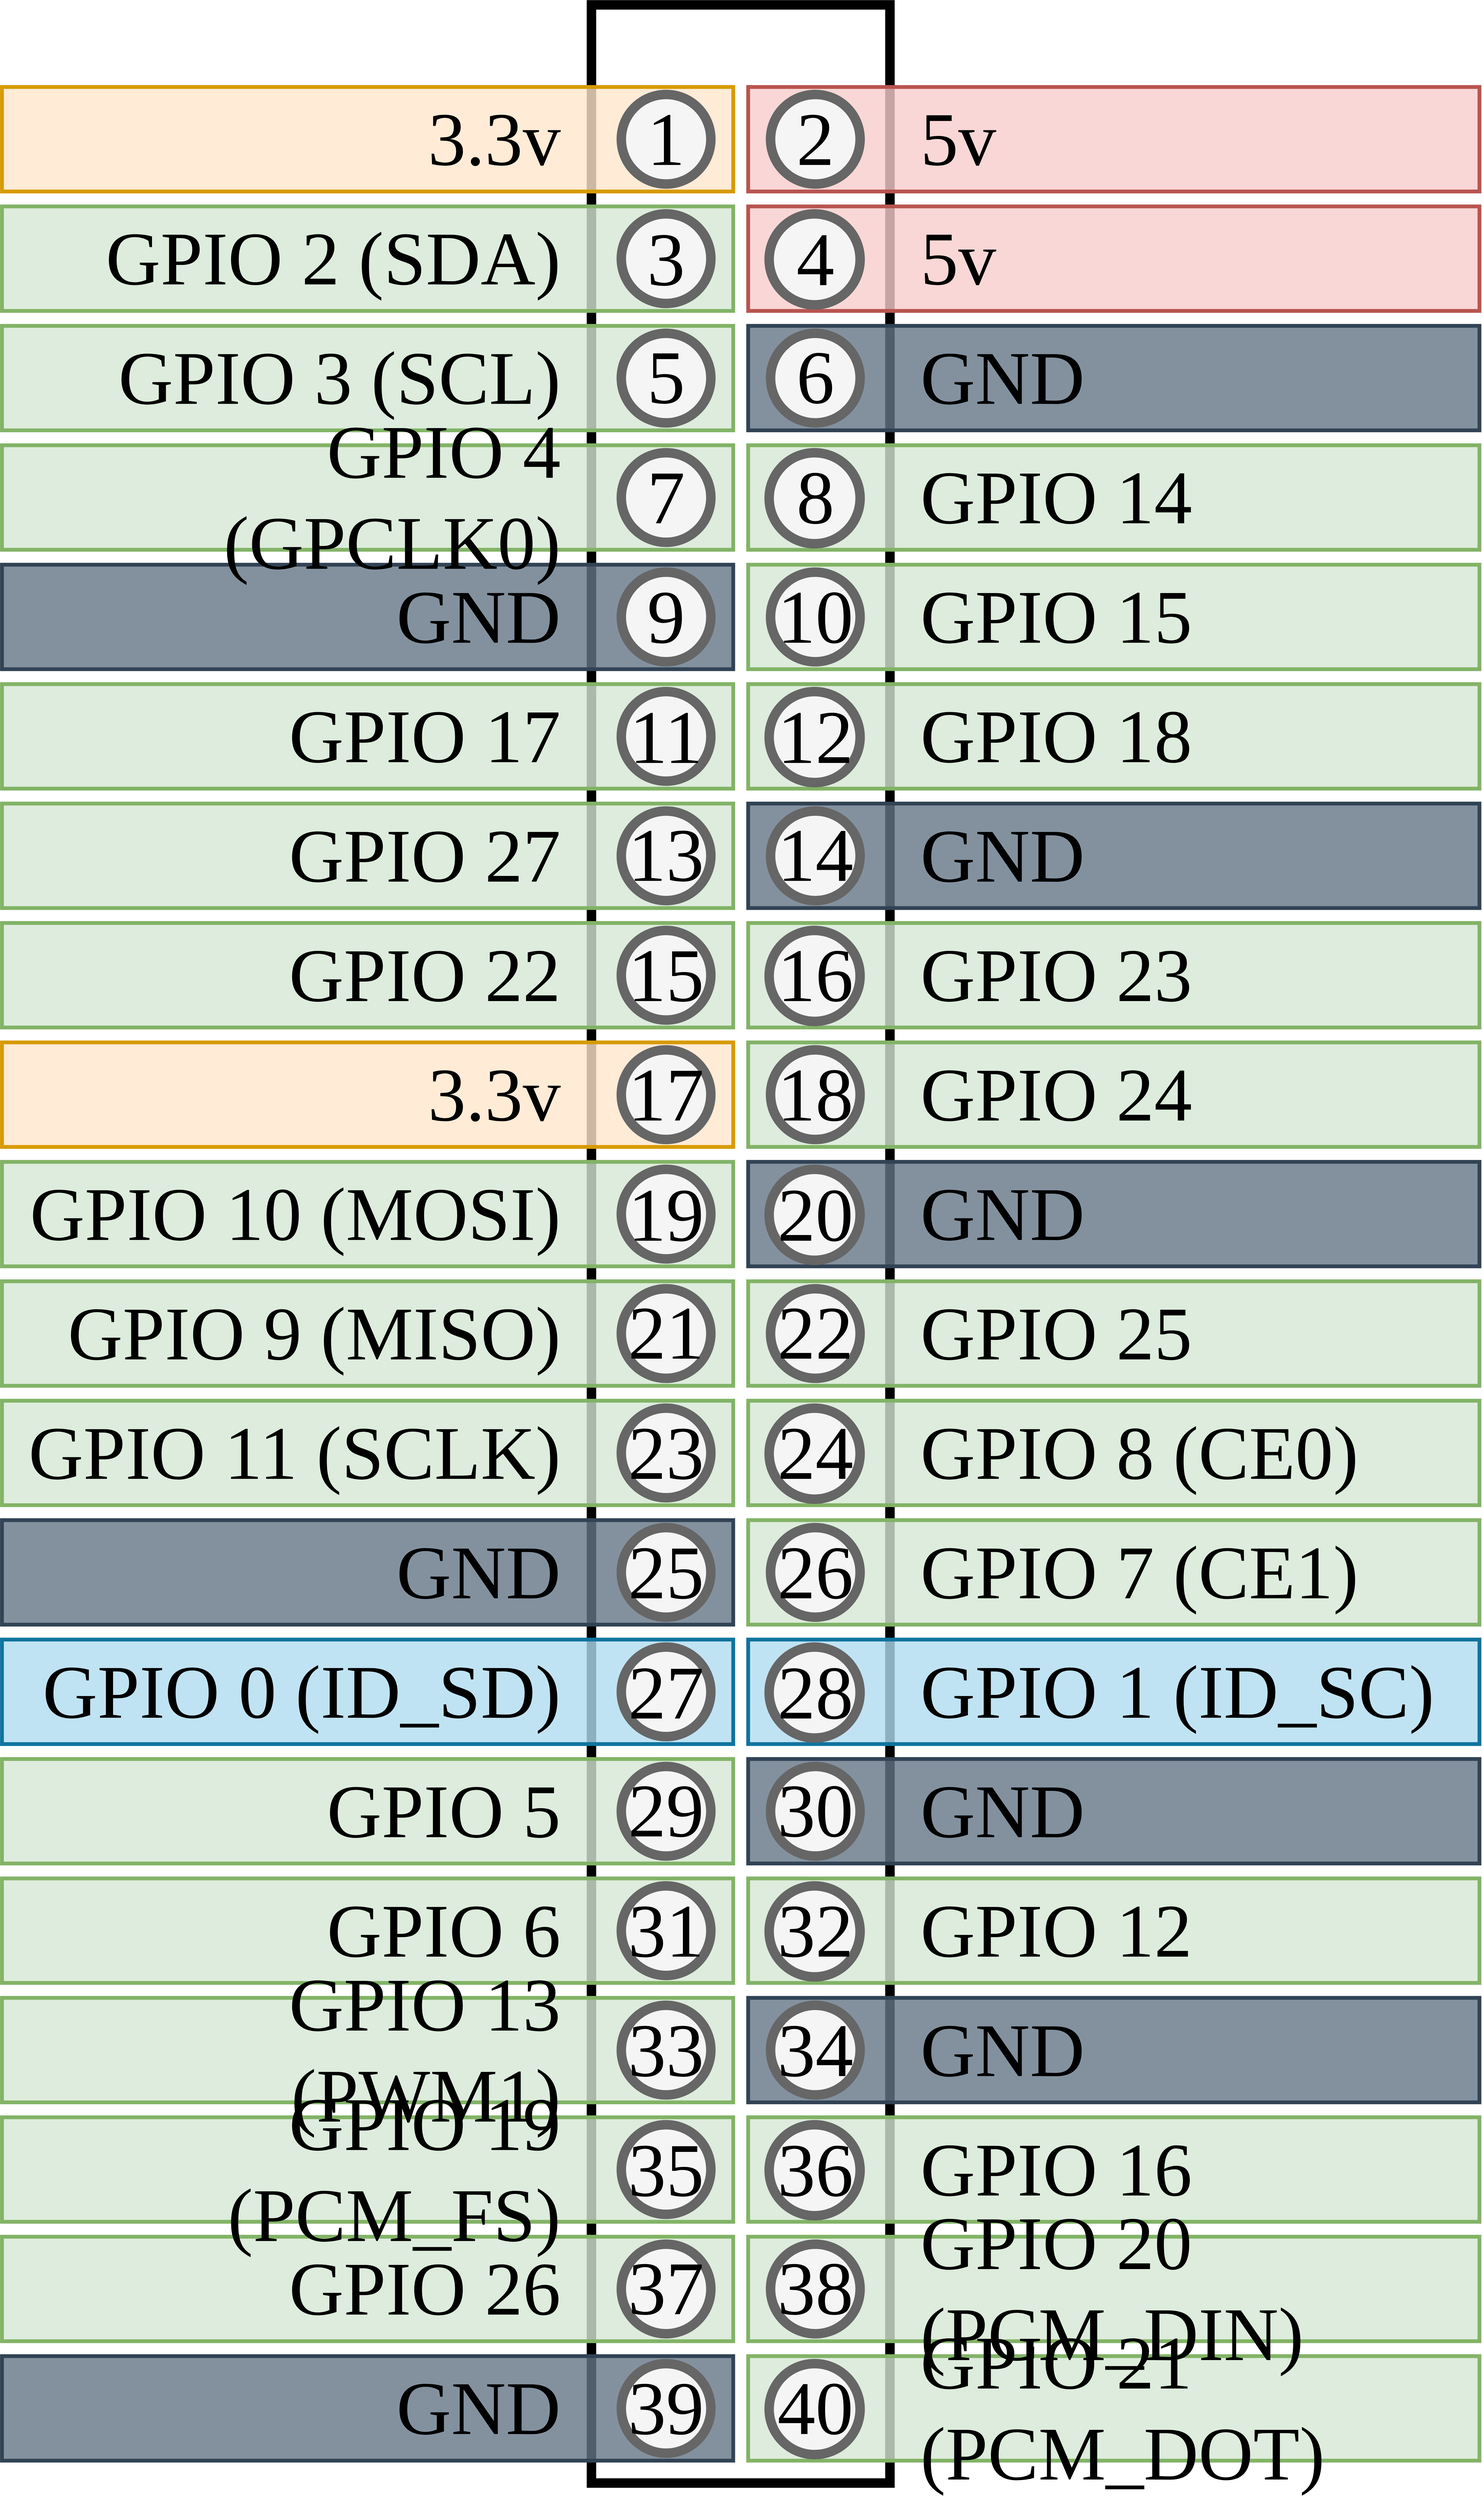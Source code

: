 <mxfile compressed="false" version="20.7.4" type="device" pages="2">
  <diagram id="b1FpWhbPB82mh2HIuGyS" name="raspberry_pinout">
    <mxGraphModel dx="16160" dy="9380" grid="1" gridSize="19.685" guides="1" tooltips="1" connect="0" arrows="0" fold="1" page="0" pageScale="1" pageWidth="827" pageHeight="1169" background="#ffffff" math="0" shadow="0">
      <root>
        <mxCell id="0" />
        <mxCell id="1" parent="0" />
        <mxCell id="N9qgZzJZAJzPSqjrUuPE-2" value="contour" parent="0" />
        <mxCell id="Xc8OwGy_YWXIGkOXyG72-70" value="" style="rounded=0;whiteSpace=wrap;html=1;strokeWidth=25;" parent="N9qgZzJZAJzPSqjrUuPE-2" vertex="1">
          <mxGeometry x="-78.74" y="-866.14" width="787.4" height="6535.42" as="geometry" />
        </mxCell>
        <mxCell id="Xc8OwGy_YWXIGkOXyG72-238" value="back_labels" parent="0" />
        <mxCell id="Xc8OwGy_YWXIGkOXyG72-241" value="" style="rounded=0;whiteSpace=wrap;html=1;strokeWidth=10;fillColor=#ffe6cc;strokeColor=#d79b00;fillOpacity=80;" parent="Xc8OwGy_YWXIGkOXyG72-238" vertex="1">
          <mxGeometry x="-1633.85" y="-649.6" width="1929.13" height="275.59" as="geometry" />
        </mxCell>
        <mxCell id="N9qgZzJZAJzPSqjrUuPE-10" value="" style="rounded=0;whiteSpace=wrap;html=1;strokeWidth=10;fillColor=#d5e8d4;strokeColor=#82b366;fillOpacity=80;" vertex="1" parent="Xc8OwGy_YWXIGkOXyG72-238">
          <mxGeometry x="-1633.845" y="-334.645" width="1929.13" height="275.59" as="geometry" />
        </mxCell>
        <mxCell id="N9qgZzJZAJzPSqjrUuPE-11" value="" style="rounded=0;whiteSpace=wrap;html=1;strokeWidth=10;fillColor=#d5e8d4;strokeColor=#82b366;fillOpacity=80;" vertex="1" parent="Xc8OwGy_YWXIGkOXyG72-238">
          <mxGeometry x="-1633.855" y="-19.685" width="1929.13" height="275.59" as="geometry" />
        </mxCell>
        <mxCell id="N9qgZzJZAJzPSqjrUuPE-12" value="" style="rounded=0;whiteSpace=wrap;html=1;strokeWidth=10;fillColor=#d5e8d4;strokeColor=#82b366;fillOpacity=80;" vertex="1" parent="Xc8OwGy_YWXIGkOXyG72-238">
          <mxGeometry x="-1633.85" y="295.27" width="1929.13" height="275.59" as="geometry" />
        </mxCell>
        <mxCell id="N9qgZzJZAJzPSqjrUuPE-13" value="" style="rounded=0;whiteSpace=wrap;html=1;strokeWidth=10;fillColor=#647687;strokeColor=#314354;fillOpacity=80;fontColor=#ffffff;" vertex="1" parent="Xc8OwGy_YWXIGkOXyG72-238">
          <mxGeometry x="-1633.845" y="610.235" width="1929.13" height="275.59" as="geometry" />
        </mxCell>
        <mxCell id="N9qgZzJZAJzPSqjrUuPE-14" value="" style="rounded=0;whiteSpace=wrap;html=1;strokeWidth=10;fillColor=#d5e8d4;strokeColor=#82b366;fillOpacity=80;" vertex="1" parent="Xc8OwGy_YWXIGkOXyG72-238">
          <mxGeometry x="-1633.84" y="925.19" width="1929.13" height="275.59" as="geometry" />
        </mxCell>
        <mxCell id="N9qgZzJZAJzPSqjrUuPE-15" value="" style="rounded=0;whiteSpace=wrap;html=1;strokeWidth=10;fillColor=#d5e8d4;strokeColor=#82b366;fillOpacity=80;" vertex="1" parent="Xc8OwGy_YWXIGkOXyG72-238">
          <mxGeometry x="-1633.85" y="1240.15" width="1929.13" height="275.59" as="geometry" />
        </mxCell>
        <mxCell id="N9qgZzJZAJzPSqjrUuPE-16" value="" style="rounded=0;whiteSpace=wrap;html=1;strokeWidth=10;fillColor=#d5e8d4;strokeColor=#82b366;fillOpacity=80;" vertex="1" parent="Xc8OwGy_YWXIGkOXyG72-238">
          <mxGeometry x="-1633.845" y="1555.105" width="1929.13" height="275.59" as="geometry" />
        </mxCell>
        <mxCell id="N9qgZzJZAJzPSqjrUuPE-17" value="" style="rounded=0;whiteSpace=wrap;html=1;strokeWidth=10;fillColor=#ffe6cc;strokeColor=#d79b00;fillOpacity=80;" vertex="1" parent="Xc8OwGy_YWXIGkOXyG72-238">
          <mxGeometry x="-1633.84" y="1870.07" width="1929.13" height="275.59" as="geometry" />
        </mxCell>
        <mxCell id="N9qgZzJZAJzPSqjrUuPE-18" value="" style="rounded=0;whiteSpace=wrap;html=1;strokeWidth=10;fillColor=#d5e8d4;strokeColor=#82b366;fillOpacity=80;" vertex="1" parent="Xc8OwGy_YWXIGkOXyG72-238">
          <mxGeometry x="-1633.835" y="2185.025" width="1929.13" height="275.59" as="geometry" />
        </mxCell>
        <mxCell id="N9qgZzJZAJzPSqjrUuPE-19" value="" style="rounded=0;whiteSpace=wrap;html=1;strokeWidth=10;fillColor=#d5e8d4;strokeColor=#82b366;fillOpacity=80;" vertex="1" parent="Xc8OwGy_YWXIGkOXyG72-238">
          <mxGeometry x="-1633.845" y="2499.985" width="1929.13" height="275.59" as="geometry" />
        </mxCell>
        <mxCell id="N9qgZzJZAJzPSqjrUuPE-20" value="" style="rounded=0;whiteSpace=wrap;html=1;strokeWidth=10;fillColor=#d5e8d4;strokeColor=#82b366;fillOpacity=80;" vertex="1" parent="Xc8OwGy_YWXIGkOXyG72-238">
          <mxGeometry x="-1633.84" y="2814.94" width="1929.13" height="275.59" as="geometry" />
        </mxCell>
        <mxCell id="N9qgZzJZAJzPSqjrUuPE-21" value="" style="rounded=0;whiteSpace=wrap;html=1;strokeWidth=10;fillColor=#647687;strokeColor=#314354;fillOpacity=80;fontColor=#ffffff;" vertex="1" parent="Xc8OwGy_YWXIGkOXyG72-238">
          <mxGeometry x="-1633.865" y="3129.915" width="1929.13" height="275.59" as="geometry" />
        </mxCell>
        <mxCell id="N9qgZzJZAJzPSqjrUuPE-22" value="" style="rounded=0;whiteSpace=wrap;html=1;strokeWidth=10;fillOpacity=80;fillColor=#b1ddf0;strokeColor=#10739e;" vertex="1" parent="Xc8OwGy_YWXIGkOXyG72-238">
          <mxGeometry x="-1633.86" y="3444.87" width="1929.13" height="275.59" as="geometry" />
        </mxCell>
        <mxCell id="N9qgZzJZAJzPSqjrUuPE-23" value="" style="rounded=0;whiteSpace=wrap;html=1;strokeWidth=10;fillColor=#d5e8d4;strokeColor=#82b366;fillOpacity=80;" vertex="1" parent="Xc8OwGy_YWXIGkOXyG72-238">
          <mxGeometry x="-1633.87" y="3759.83" width="1929.13" height="275.59" as="geometry" />
        </mxCell>
        <mxCell id="N9qgZzJZAJzPSqjrUuPE-24" value="" style="rounded=0;whiteSpace=wrap;html=1;strokeWidth=10;fillColor=#d5e8d4;strokeColor=#82b366;fillOpacity=80;" vertex="1" parent="Xc8OwGy_YWXIGkOXyG72-238">
          <mxGeometry x="-1633.865" y="4074.785" width="1929.13" height="275.59" as="geometry" />
        </mxCell>
        <mxCell id="N9qgZzJZAJzPSqjrUuPE-25" value="" style="rounded=0;whiteSpace=wrap;html=1;strokeWidth=10;fillColor=#d5e8d4;strokeColor=#82b366;fillOpacity=80;" vertex="1" parent="Xc8OwGy_YWXIGkOXyG72-238">
          <mxGeometry x="-1633.86" y="4389.75" width="1929.13" height="275.59" as="geometry" />
        </mxCell>
        <mxCell id="N9qgZzJZAJzPSqjrUuPE-26" value="" style="rounded=0;whiteSpace=wrap;html=1;strokeWidth=10;fillColor=#d5e8d4;strokeColor=#82b366;fillOpacity=80;" vertex="1" parent="Xc8OwGy_YWXIGkOXyG72-238">
          <mxGeometry x="-1633.855" y="4704.705" width="1929.13" height="275.59" as="geometry" />
        </mxCell>
        <mxCell id="N9qgZzJZAJzPSqjrUuPE-27" value="" style="rounded=0;whiteSpace=wrap;html=1;strokeWidth=10;fillColor=#d5e8d4;strokeColor=#82b366;fillOpacity=80;" vertex="1" parent="Xc8OwGy_YWXIGkOXyG72-238">
          <mxGeometry x="-1633.865" y="5019.665" width="1929.13" height="275.59" as="geometry" />
        </mxCell>
        <mxCell id="N9qgZzJZAJzPSqjrUuPE-28" value="" style="rounded=0;whiteSpace=wrap;html=1;strokeWidth=10;fillColor=#647687;strokeColor=#314354;fillOpacity=80;fontColor=#ffffff;" vertex="1" parent="Xc8OwGy_YWXIGkOXyG72-238">
          <mxGeometry x="-1633.86" y="5334.62" width="1929.13" height="275.59" as="geometry" />
        </mxCell>
        <mxCell id="N9qgZzJZAJzPSqjrUuPE-29" value="" style="rounded=0;whiteSpace=wrap;html=1;strokeWidth=10;fillColor=#f8cecc;strokeColor=#b85450;fillOpacity=80;" vertex="1" parent="Xc8OwGy_YWXIGkOXyG72-238">
          <mxGeometry x="334.665" y="-649.605" width="1929.13" height="275.59" as="geometry" />
        </mxCell>
        <mxCell id="N9qgZzJZAJzPSqjrUuPE-30" value="" style="rounded=0;whiteSpace=wrap;html=1;strokeWidth=10;fillColor=#f8cecc;strokeColor=#b85450;fillOpacity=80;" vertex="1" parent="Xc8OwGy_YWXIGkOXyG72-238">
          <mxGeometry x="334.67" y="-334.65" width="1929.13" height="275.59" as="geometry" />
        </mxCell>
        <mxCell id="N9qgZzJZAJzPSqjrUuPE-31" value="" style="rounded=0;whiteSpace=wrap;html=1;strokeWidth=10;fillColor=#647687;strokeColor=#314354;fillOpacity=80;fontColor=#ffffff;" vertex="1" parent="Xc8OwGy_YWXIGkOXyG72-238">
          <mxGeometry x="334.66" y="-19.69" width="1929.13" height="275.59" as="geometry" />
        </mxCell>
        <mxCell id="N9qgZzJZAJzPSqjrUuPE-32" value="" style="rounded=0;whiteSpace=wrap;html=1;strokeWidth=10;fillColor=#d5e8d4;strokeColor=#82b366;fillOpacity=80;" vertex="1" parent="Xc8OwGy_YWXIGkOXyG72-238">
          <mxGeometry x="334.665" y="295.265" width="1929.13" height="275.59" as="geometry" />
        </mxCell>
        <mxCell id="N9qgZzJZAJzPSqjrUuPE-33" value="" style="rounded=0;whiteSpace=wrap;html=1;strokeWidth=10;fillColor=#d5e8d4;strokeColor=#82b366;fillOpacity=80;" vertex="1" parent="Xc8OwGy_YWXIGkOXyG72-238">
          <mxGeometry x="334.67" y="610.23" width="1929.13" height="275.59" as="geometry" />
        </mxCell>
        <mxCell id="N9qgZzJZAJzPSqjrUuPE-34" value="" style="rounded=0;whiteSpace=wrap;html=1;strokeWidth=10;fillColor=#d5e8d4;strokeColor=#82b366;fillOpacity=80;" vertex="1" parent="Xc8OwGy_YWXIGkOXyG72-238">
          <mxGeometry x="334.675" y="925.185" width="1929.13" height="275.59" as="geometry" />
        </mxCell>
        <mxCell id="N9qgZzJZAJzPSqjrUuPE-35" value="" style="rounded=0;whiteSpace=wrap;html=1;strokeWidth=10;fillColor=#647687;strokeColor=#314354;fillOpacity=80;fontColor=#ffffff;" vertex="1" parent="Xc8OwGy_YWXIGkOXyG72-238">
          <mxGeometry x="334.665" y="1240.145" width="1929.13" height="275.59" as="geometry" />
        </mxCell>
        <mxCell id="N9qgZzJZAJzPSqjrUuPE-36" value="" style="rounded=0;whiteSpace=wrap;html=1;strokeWidth=10;fillColor=#d5e8d4;strokeColor=#82b366;fillOpacity=80;" vertex="1" parent="Xc8OwGy_YWXIGkOXyG72-238">
          <mxGeometry x="334.67" y="1555.1" width="1929.13" height="275.59" as="geometry" />
        </mxCell>
        <mxCell id="N9qgZzJZAJzPSqjrUuPE-37" value="" style="rounded=0;whiteSpace=wrap;html=1;strokeWidth=10;fillColor=#d5e8d4;strokeColor=#82b366;fillOpacity=80;" vertex="1" parent="Xc8OwGy_YWXIGkOXyG72-238">
          <mxGeometry x="334.675" y="1870.065" width="1929.13" height="275.59" as="geometry" />
        </mxCell>
        <mxCell id="N9qgZzJZAJzPSqjrUuPE-38" value="" style="rounded=0;whiteSpace=wrap;html=1;strokeWidth=10;fillColor=#647687;strokeColor=#314354;fillOpacity=80;fontColor=#ffffff;" vertex="1" parent="Xc8OwGy_YWXIGkOXyG72-238">
          <mxGeometry x="334.68" y="2185.02" width="1929.13" height="275.59" as="geometry" />
        </mxCell>
        <mxCell id="N9qgZzJZAJzPSqjrUuPE-39" value="" style="rounded=0;whiteSpace=wrap;html=1;strokeWidth=10;fillColor=#d5e8d4;strokeColor=#82b366;fillOpacity=80;" vertex="1" parent="Xc8OwGy_YWXIGkOXyG72-238">
          <mxGeometry x="334.67" y="2499.98" width="1929.13" height="275.59" as="geometry" />
        </mxCell>
        <mxCell id="N9qgZzJZAJzPSqjrUuPE-40" value="" style="rounded=0;whiteSpace=wrap;html=1;strokeWidth=10;fillColor=#d5e8d4;strokeColor=#82b366;fillOpacity=80;" vertex="1" parent="Xc8OwGy_YWXIGkOXyG72-238">
          <mxGeometry x="334.675" y="2814.935" width="1929.13" height="275.59" as="geometry" />
        </mxCell>
        <mxCell id="N9qgZzJZAJzPSqjrUuPE-41" value="" style="rounded=0;whiteSpace=wrap;html=1;strokeWidth=10;fillColor=#d5e8d4;strokeColor=#82b366;fillOpacity=80;" vertex="1" parent="Xc8OwGy_YWXIGkOXyG72-238">
          <mxGeometry x="334.65" y="3129.91" width="1929.13" height="275.59" as="geometry" />
        </mxCell>
        <mxCell id="N9qgZzJZAJzPSqjrUuPE-42" value="" style="rounded=0;whiteSpace=wrap;html=1;strokeWidth=10;fillOpacity=80;fillColor=#b1ddf0;strokeColor=#10739e;" vertex="1" parent="Xc8OwGy_YWXIGkOXyG72-238">
          <mxGeometry x="334.655" y="3444.865" width="1929.13" height="275.59" as="geometry" />
        </mxCell>
        <mxCell id="N9qgZzJZAJzPSqjrUuPE-43" value="" style="rounded=0;whiteSpace=wrap;html=1;strokeWidth=10;fillColor=#647687;strokeColor=#314354;fillOpacity=80;fontColor=#ffffff;" vertex="1" parent="Xc8OwGy_YWXIGkOXyG72-238">
          <mxGeometry x="334.645" y="3759.825" width="1929.13" height="275.59" as="geometry" />
        </mxCell>
        <mxCell id="N9qgZzJZAJzPSqjrUuPE-44" value="" style="rounded=0;whiteSpace=wrap;html=1;strokeWidth=10;fillColor=#d5e8d4;strokeColor=#82b366;fillOpacity=80;" vertex="1" parent="Xc8OwGy_YWXIGkOXyG72-238">
          <mxGeometry x="334.65" y="4074.78" width="1929.13" height="275.59" as="geometry" />
        </mxCell>
        <mxCell id="N9qgZzJZAJzPSqjrUuPE-45" value="" style="rounded=0;whiteSpace=wrap;html=1;strokeWidth=10;fillColor=#647687;strokeColor=#314354;fillOpacity=80;fontColor=#ffffff;" vertex="1" parent="Xc8OwGy_YWXIGkOXyG72-238">
          <mxGeometry x="334.655" y="4389.745" width="1929.13" height="275.59" as="geometry" />
        </mxCell>
        <mxCell id="N9qgZzJZAJzPSqjrUuPE-46" value="" style="rounded=0;whiteSpace=wrap;html=1;strokeWidth=10;fillColor=#d5e8d4;strokeColor=#82b366;fillOpacity=80;" vertex="1" parent="Xc8OwGy_YWXIGkOXyG72-238">
          <mxGeometry x="334.66" y="4704.7" width="1929.13" height="275.59" as="geometry" />
        </mxCell>
        <mxCell id="N9qgZzJZAJzPSqjrUuPE-47" value="" style="rounded=0;whiteSpace=wrap;html=1;strokeWidth=10;fillColor=#d5e8d4;strokeColor=#82b366;fillOpacity=80;" vertex="1" parent="Xc8OwGy_YWXIGkOXyG72-238">
          <mxGeometry x="334.65" y="5019.66" width="1929.13" height="275.59" as="geometry" />
        </mxCell>
        <mxCell id="N9qgZzJZAJzPSqjrUuPE-48" value="" style="rounded=0;whiteSpace=wrap;html=1;strokeWidth=10;fillColor=#d5e8d4;strokeColor=#82b366;fillOpacity=80;" vertex="1" parent="Xc8OwGy_YWXIGkOXyG72-238">
          <mxGeometry x="334.655" y="5334.615" width="1929.13" height="275.59" as="geometry" />
        </mxCell>
        <mxCell id="N9qgZzJZAJzPSqjrUuPE-3" value="numbers" parent="0" />
        <mxCell id="Xc8OwGy_YWXIGkOXyG72-2" value="" style="ellipse;whiteSpace=wrap;html=1;aspect=fixed;strokeWidth=25;fillColor=#f5f5f5;strokeColor=#666666;fontColor=#333333;" parent="N9qgZzJZAJzPSqjrUuPE-3" vertex="1">
          <mxGeometry y="-629.92" width="236.22" height="236.22" as="geometry" />
        </mxCell>
        <mxCell id="Xc8OwGy_YWXIGkOXyG72-74" value="1" style="text;html=1;strokeColor=none;fillColor=none;align=center;verticalAlign=middle;whiteSpace=wrap;rounded=0;strokeWidth=25;fontFamily=Economica;fontSource=https%3A%2F%2Ffonts.googleapis.com%2Fcss%3Ffamily%3DEconomica;fontSize=200;" parent="N9qgZzJZAJzPSqjrUuPE-3" vertex="1">
          <mxGeometry x="-0.045" y="-629.915" width="236.22" height="236.22" as="geometry" />
        </mxCell>
        <mxCell id="Xc8OwGy_YWXIGkOXyG72-3" value="" style="ellipse;whiteSpace=wrap;html=1;aspect=fixed;strokeWidth=25;fillColor=#f5f5f5;strokeColor=#666666;fontColor=#333333;" parent="N9qgZzJZAJzPSqjrUuPE-3" vertex="1">
          <mxGeometry x="393.7" y="-629.92" width="236.22" height="236.22" as="geometry" />
        </mxCell>
        <mxCell id="Xc8OwGy_YWXIGkOXyG72-4" value="" style="ellipse;whiteSpace=wrap;html=1;aspect=fixed;strokeWidth=25;fillColor=#f5f5f5;strokeColor=#666666;fontColor=#333333;" parent="N9qgZzJZAJzPSqjrUuPE-3" vertex="1">
          <mxGeometry y="-314.96" width="236.22" height="236.22" as="geometry" />
        </mxCell>
        <mxCell id="Xc8OwGy_YWXIGkOXyG72-5" value="" style="ellipse;whiteSpace=wrap;html=1;aspect=fixed;strokeWidth=25;fillColor=#f5f5f5;strokeColor=#666666;fontColor=#333333;" parent="N9qgZzJZAJzPSqjrUuPE-3" vertex="1">
          <mxGeometry x="390" y="-314.96" width="239.92" height="239.92" as="geometry" />
        </mxCell>
        <mxCell id="Xc8OwGy_YWXIGkOXyG72-34" value="" style="ellipse;whiteSpace=wrap;html=1;aspect=fixed;strokeWidth=25;fillColor=#f5f5f5;strokeColor=#666666;fontColor=#333333;" parent="N9qgZzJZAJzPSqjrUuPE-3" vertex="1">
          <mxGeometry x="0.005" y="0.005" width="236.22" height="236.22" as="geometry" />
        </mxCell>
        <mxCell id="Xc8OwGy_YWXIGkOXyG72-35" value="" style="ellipse;whiteSpace=wrap;html=1;aspect=fixed;strokeWidth=25;fillColor=#f5f5f5;strokeColor=#666666;fontColor=#333333;" parent="N9qgZzJZAJzPSqjrUuPE-3" vertex="1">
          <mxGeometry x="393.705" y="0.005" width="236.22" height="236.22" as="geometry" />
        </mxCell>
        <mxCell id="Xc8OwGy_YWXIGkOXyG72-36" value="" style="ellipse;whiteSpace=wrap;html=1;aspect=fixed;strokeWidth=25;fillColor=#f5f5f5;strokeColor=#666666;fontColor=#333333;" parent="N9qgZzJZAJzPSqjrUuPE-3" vertex="1">
          <mxGeometry x="0.005" y="314.965" width="236.22" height="236.22" as="geometry" />
        </mxCell>
        <mxCell id="Xc8OwGy_YWXIGkOXyG72-37" value="" style="ellipse;whiteSpace=wrap;html=1;aspect=fixed;strokeWidth=25;fillColor=#f5f5f5;strokeColor=#666666;fontColor=#333333;" parent="N9qgZzJZAJzPSqjrUuPE-3" vertex="1">
          <mxGeometry x="390.005" y="314.965" width="239.92" height="239.92" as="geometry" />
        </mxCell>
        <mxCell id="Xc8OwGy_YWXIGkOXyG72-38" value="" style="ellipse;whiteSpace=wrap;html=1;aspect=fixed;strokeWidth=25;fillColor=#f5f5f5;strokeColor=#666666;fontColor=#333333;" parent="N9qgZzJZAJzPSqjrUuPE-3" vertex="1">
          <mxGeometry x="-0.005" y="629.925" width="236.22" height="236.22" as="geometry" />
        </mxCell>
        <mxCell id="Xc8OwGy_YWXIGkOXyG72-39" value="" style="ellipse;whiteSpace=wrap;html=1;aspect=fixed;strokeWidth=25;fillColor=#f5f5f5;strokeColor=#666666;fontColor=#333333;" parent="N9qgZzJZAJzPSqjrUuPE-3" vertex="1">
          <mxGeometry x="393.695" y="629.925" width="236.22" height="236.22" as="geometry" />
        </mxCell>
        <mxCell id="Xc8OwGy_YWXIGkOXyG72-40" value="" style="ellipse;whiteSpace=wrap;html=1;aspect=fixed;strokeWidth=25;fillColor=#f5f5f5;strokeColor=#666666;fontColor=#333333;" parent="N9qgZzJZAJzPSqjrUuPE-3" vertex="1">
          <mxGeometry x="-0.005" y="944.885" width="236.22" height="236.22" as="geometry" />
        </mxCell>
        <mxCell id="Xc8OwGy_YWXIGkOXyG72-41" value="" style="ellipse;whiteSpace=wrap;html=1;aspect=fixed;strokeWidth=25;fillColor=#f5f5f5;strokeColor=#666666;fontColor=#333333;" parent="N9qgZzJZAJzPSqjrUuPE-3" vertex="1">
          <mxGeometry x="389.995" y="944.885" width="239.92" height="239.92" as="geometry" />
        </mxCell>
        <mxCell id="Xc8OwGy_YWXIGkOXyG72-42" value="" style="ellipse;whiteSpace=wrap;html=1;aspect=fixed;strokeWidth=25;fillColor=#f5f5f5;strokeColor=#666666;fontColor=#333333;" parent="N9qgZzJZAJzPSqjrUuPE-3" vertex="1">
          <mxGeometry x="-3.553e-15" y="1259.85" width="236.22" height="236.22" as="geometry" />
        </mxCell>
        <mxCell id="Xc8OwGy_YWXIGkOXyG72-43" value="" style="ellipse;whiteSpace=wrap;html=1;aspect=fixed;strokeWidth=25;fillColor=#f5f5f5;strokeColor=#666666;fontColor=#333333;" parent="N9qgZzJZAJzPSqjrUuPE-3" vertex="1">
          <mxGeometry x="393.7" y="1259.85" width="236.22" height="236.22" as="geometry" />
        </mxCell>
        <mxCell id="Xc8OwGy_YWXIGkOXyG72-44" value="" style="ellipse;whiteSpace=wrap;html=1;aspect=fixed;strokeWidth=25;fillColor=#f5f5f5;strokeColor=#666666;fontColor=#333333;" parent="N9qgZzJZAJzPSqjrUuPE-3" vertex="1">
          <mxGeometry x="-3.553e-15" y="1574.81" width="236.22" height="236.22" as="geometry" />
        </mxCell>
        <mxCell id="Xc8OwGy_YWXIGkOXyG72-45" value="" style="ellipse;whiteSpace=wrap;html=1;aspect=fixed;strokeWidth=25;fillColor=#f5f5f5;strokeColor=#666666;fontColor=#333333;" parent="N9qgZzJZAJzPSqjrUuPE-3" vertex="1">
          <mxGeometry x="390" y="1574.81" width="239.92" height="239.92" as="geometry" />
        </mxCell>
        <mxCell id="Xc8OwGy_YWXIGkOXyG72-46" value="" style="ellipse;whiteSpace=wrap;html=1;aspect=fixed;strokeWidth=25;fillColor=#f5f5f5;strokeColor=#666666;fontColor=#333333;" parent="N9qgZzJZAJzPSqjrUuPE-3" vertex="1">
          <mxGeometry x="-0.015" y="1889.765" width="236.22" height="236.22" as="geometry" />
        </mxCell>
        <mxCell id="Xc8OwGy_YWXIGkOXyG72-47" value="" style="ellipse;whiteSpace=wrap;html=1;aspect=fixed;strokeWidth=25;fillColor=#f5f5f5;strokeColor=#666666;fontColor=#333333;" parent="N9qgZzJZAJzPSqjrUuPE-3" vertex="1">
          <mxGeometry x="393.685" y="1889.765" width="236.22" height="236.22" as="geometry" />
        </mxCell>
        <mxCell id="Xc8OwGy_YWXIGkOXyG72-48" value="" style="ellipse;whiteSpace=wrap;html=1;aspect=fixed;strokeWidth=25;fillColor=#f5f5f5;strokeColor=#666666;fontColor=#333333;" parent="N9qgZzJZAJzPSqjrUuPE-3" vertex="1">
          <mxGeometry x="-0.015" y="2204.725" width="236.22" height="236.22" as="geometry" />
        </mxCell>
        <mxCell id="Xc8OwGy_YWXIGkOXyG72-49" value="" style="ellipse;whiteSpace=wrap;html=1;aspect=fixed;strokeWidth=25;fillColor=#f5f5f5;strokeColor=#666666;fontColor=#333333;" parent="N9qgZzJZAJzPSqjrUuPE-3" vertex="1">
          <mxGeometry x="389.985" y="2204.725" width="239.92" height="239.92" as="geometry" />
        </mxCell>
        <mxCell id="Xc8OwGy_YWXIGkOXyG72-50" value="" style="ellipse;whiteSpace=wrap;html=1;aspect=fixed;strokeWidth=25;fillColor=#f5f5f5;strokeColor=#666666;fontColor=#333333;" parent="N9qgZzJZAJzPSqjrUuPE-3" vertex="1">
          <mxGeometry x="-0.01" y="2519.69" width="236.22" height="236.22" as="geometry" />
        </mxCell>
        <mxCell id="Xc8OwGy_YWXIGkOXyG72-51" value="" style="ellipse;whiteSpace=wrap;html=1;aspect=fixed;strokeWidth=25;fillColor=#f5f5f5;strokeColor=#666666;fontColor=#333333;" parent="N9qgZzJZAJzPSqjrUuPE-3" vertex="1">
          <mxGeometry x="393.69" y="2519.69" width="236.22" height="236.22" as="geometry" />
        </mxCell>
        <mxCell id="Xc8OwGy_YWXIGkOXyG72-52" value="" style="ellipse;whiteSpace=wrap;html=1;aspect=fixed;strokeWidth=25;fillColor=#f5f5f5;strokeColor=#666666;fontColor=#333333;" parent="N9qgZzJZAJzPSqjrUuPE-3" vertex="1">
          <mxGeometry x="-0.01" y="2834.65" width="236.22" height="236.22" as="geometry" />
        </mxCell>
        <mxCell id="Xc8OwGy_YWXIGkOXyG72-53" value="" style="ellipse;whiteSpace=wrap;html=1;aspect=fixed;strokeWidth=25;fillColor=#f5f5f5;strokeColor=#666666;fontColor=#333333;" parent="N9qgZzJZAJzPSqjrUuPE-3" vertex="1">
          <mxGeometry x="389.99" y="2834.65" width="239.92" height="239.92" as="geometry" />
        </mxCell>
        <mxCell id="Xc8OwGy_YWXIGkOXyG72-54" value="" style="ellipse;whiteSpace=wrap;html=1;aspect=fixed;strokeWidth=25;fillColor=#f5f5f5;strokeColor=#666666;fontColor=#333333;" parent="N9qgZzJZAJzPSqjrUuPE-3" vertex="1">
          <mxGeometry x="-0.02" y="3149.61" width="236.22" height="236.22" as="geometry" />
        </mxCell>
        <mxCell id="Xc8OwGy_YWXIGkOXyG72-55" value="" style="ellipse;whiteSpace=wrap;html=1;aspect=fixed;strokeWidth=25;fillColor=#f5f5f5;strokeColor=#666666;fontColor=#333333;" parent="N9qgZzJZAJzPSqjrUuPE-3" vertex="1">
          <mxGeometry x="393.68" y="3149.61" width="236.22" height="236.22" as="geometry" />
        </mxCell>
        <mxCell id="Xc8OwGy_YWXIGkOXyG72-56" value="" style="ellipse;whiteSpace=wrap;html=1;aspect=fixed;strokeWidth=25;fillColor=#f5f5f5;strokeColor=#666666;fontColor=#333333;" parent="N9qgZzJZAJzPSqjrUuPE-3" vertex="1">
          <mxGeometry x="-0.02" y="3464.57" width="236.22" height="236.22" as="geometry" />
        </mxCell>
        <mxCell id="Xc8OwGy_YWXIGkOXyG72-57" value="" style="ellipse;whiteSpace=wrap;html=1;aspect=fixed;strokeWidth=25;fillColor=#f5f5f5;strokeColor=#666666;fontColor=#333333;" parent="N9qgZzJZAJzPSqjrUuPE-3" vertex="1">
          <mxGeometry x="389.98" y="3464.57" width="239.92" height="239.92" as="geometry" />
        </mxCell>
        <mxCell id="Xc8OwGy_YWXIGkOXyG72-58" value="" style="ellipse;whiteSpace=wrap;html=1;aspect=fixed;strokeWidth=25;fillColor=#f5f5f5;strokeColor=#666666;fontColor=#333333;" parent="N9qgZzJZAJzPSqjrUuPE-3" vertex="1">
          <mxGeometry x="-0.015" y="3779.535" width="236.22" height="236.22" as="geometry" />
        </mxCell>
        <mxCell id="Xc8OwGy_YWXIGkOXyG72-59" value="" style="ellipse;whiteSpace=wrap;html=1;aspect=fixed;strokeWidth=25;fillColor=#f5f5f5;strokeColor=#666666;fontColor=#333333;" parent="N9qgZzJZAJzPSqjrUuPE-3" vertex="1">
          <mxGeometry x="393.685" y="3779.535" width="236.22" height="236.22" as="geometry" />
        </mxCell>
        <mxCell id="Xc8OwGy_YWXIGkOXyG72-60" value="" style="ellipse;whiteSpace=wrap;html=1;aspect=fixed;strokeWidth=25;fillColor=#f5f5f5;strokeColor=#666666;fontColor=#333333;" parent="N9qgZzJZAJzPSqjrUuPE-3" vertex="1">
          <mxGeometry x="-0.015" y="4094.495" width="236.22" height="236.22" as="geometry" />
        </mxCell>
        <mxCell id="Xc8OwGy_YWXIGkOXyG72-61" value="" style="ellipse;whiteSpace=wrap;html=1;aspect=fixed;strokeWidth=25;fillColor=#f5f5f5;strokeColor=#666666;fontColor=#333333;" parent="N9qgZzJZAJzPSqjrUuPE-3" vertex="1">
          <mxGeometry x="389.985" y="4094.495" width="239.92" height="239.92" as="geometry" />
        </mxCell>
        <mxCell id="Xc8OwGy_YWXIGkOXyG72-62" value="" style="ellipse;whiteSpace=wrap;html=1;aspect=fixed;strokeWidth=25;fillColor=#f5f5f5;strokeColor=#666666;fontColor=#333333;" parent="N9qgZzJZAJzPSqjrUuPE-3" vertex="1">
          <mxGeometry x="0.005" y="4409.435" width="236.22" height="236.22" as="geometry" />
        </mxCell>
        <mxCell id="Xc8OwGy_YWXIGkOXyG72-63" value="" style="ellipse;whiteSpace=wrap;html=1;aspect=fixed;strokeWidth=25;fillColor=#f5f5f5;strokeColor=#666666;fontColor=#333333;" parent="N9qgZzJZAJzPSqjrUuPE-3" vertex="1">
          <mxGeometry x="393.705" y="4409.435" width="236.22" height="236.22" as="geometry" />
        </mxCell>
        <mxCell id="Xc8OwGy_YWXIGkOXyG72-64" value="" style="ellipse;whiteSpace=wrap;html=1;aspect=fixed;strokeWidth=25;fillColor=#f5f5f5;strokeColor=#666666;fontColor=#333333;" parent="N9qgZzJZAJzPSqjrUuPE-3" vertex="1">
          <mxGeometry x="0.005" y="4724.395" width="236.22" height="236.22" as="geometry" />
        </mxCell>
        <mxCell id="Xc8OwGy_YWXIGkOXyG72-65" value="" style="ellipse;whiteSpace=wrap;html=1;aspect=fixed;strokeWidth=25;fillColor=#f5f5f5;strokeColor=#666666;fontColor=#333333;" parent="N9qgZzJZAJzPSqjrUuPE-3" vertex="1">
          <mxGeometry x="390.005" y="4724.395" width="239.92" height="239.92" as="geometry" />
        </mxCell>
        <mxCell id="Xc8OwGy_YWXIGkOXyG72-66" value="" style="ellipse;whiteSpace=wrap;html=1;aspect=fixed;strokeWidth=25;fillColor=#f5f5f5;strokeColor=#666666;fontColor=#333333;" parent="N9qgZzJZAJzPSqjrUuPE-3" vertex="1">
          <mxGeometry x="0.01" y="5039.36" width="236.22" height="236.22" as="geometry" />
        </mxCell>
        <mxCell id="Xc8OwGy_YWXIGkOXyG72-67" value="" style="ellipse;whiteSpace=wrap;html=1;aspect=fixed;strokeWidth=25;fillColor=#f5f5f5;strokeColor=#666666;fontColor=#333333;" parent="N9qgZzJZAJzPSqjrUuPE-3" vertex="1">
          <mxGeometry x="393.71" y="5039.36" width="236.22" height="236.22" as="geometry" />
        </mxCell>
        <mxCell id="Xc8OwGy_YWXIGkOXyG72-68" value="" style="ellipse;whiteSpace=wrap;html=1;aspect=fixed;strokeWidth=25;fillColor=#f5f5f5;strokeColor=#666666;fontColor=#333333;" parent="N9qgZzJZAJzPSqjrUuPE-3" vertex="1">
          <mxGeometry x="0.01" y="5354.32" width="236.22" height="236.22" as="geometry" />
        </mxCell>
        <mxCell id="Xc8OwGy_YWXIGkOXyG72-69" value="" style="ellipse;whiteSpace=wrap;html=1;aspect=fixed;strokeWidth=25;fillColor=#f5f5f5;strokeColor=#666666;fontColor=#333333;" parent="N9qgZzJZAJzPSqjrUuPE-3" vertex="1">
          <mxGeometry x="390.01" y="5354.32" width="239.92" height="239.92" as="geometry" />
        </mxCell>
        <mxCell id="Xc8OwGy_YWXIGkOXyG72-78" value="3" style="text;html=1;strokeColor=none;fillColor=none;align=center;verticalAlign=middle;whiteSpace=wrap;rounded=0;strokeWidth=25;fontFamily=Economica;fontSource=https%3A%2F%2Ffonts.googleapis.com%2Fcss%3Ffamily%3DEconomica;fontSize=200;" parent="N9qgZzJZAJzPSqjrUuPE-3" vertex="1">
          <mxGeometry x="-0.04" y="-313.11" width="236.22" height="236.22" as="geometry" />
        </mxCell>
        <mxCell id="Xc8OwGy_YWXIGkOXyG72-79" value="4" style="text;html=1;strokeColor=none;fillColor=none;align=center;verticalAlign=middle;whiteSpace=wrap;rounded=0;strokeWidth=25;fontFamily=Economica;fontSource=https%3A%2F%2Ffonts.googleapis.com%2Fcss%3Ffamily%3DEconomica;fontSize=200;" parent="N9qgZzJZAJzPSqjrUuPE-3" vertex="1">
          <mxGeometry x="393.665" y="-313.115" width="236.22" height="236.22" as="geometry" />
        </mxCell>
        <mxCell id="Xc8OwGy_YWXIGkOXyG72-75" value="2" style="text;html=1;strokeColor=none;fillColor=none;align=center;verticalAlign=middle;whiteSpace=wrap;rounded=0;strokeWidth=25;fontFamily=Economica;fontSource=https%3A%2F%2Ffonts.googleapis.com%2Fcss%3Ffamily%3DEconomica;fontSize=200;" parent="N9qgZzJZAJzPSqjrUuPE-3" vertex="1">
          <mxGeometry x="393.66" y="-629.92" width="236.22" height="236.22" as="geometry" />
        </mxCell>
        <mxCell id="Xc8OwGy_YWXIGkOXyG72-80" value="7" style="text;html=1;strokeColor=none;fillColor=none;align=center;verticalAlign=middle;whiteSpace=wrap;rounded=0;strokeWidth=25;fontFamily=Economica;fontSource=https%3A%2F%2Ffonts.googleapis.com%2Fcss%3Ffamily%3DEconomica;fontSize=200;" parent="N9qgZzJZAJzPSqjrUuPE-3" vertex="1">
          <mxGeometry x="-0.035" y="314.965" width="236.22" height="236.22" as="geometry" />
        </mxCell>
        <mxCell id="Xc8OwGy_YWXIGkOXyG72-81" value="8" style="text;html=1;strokeColor=none;fillColor=none;align=center;verticalAlign=middle;whiteSpace=wrap;rounded=0;strokeWidth=25;fontFamily=Economica;fontSource=https%3A%2F%2Ffonts.googleapis.com%2Fcss%3Ffamily%3DEconomica;fontSize=200;" parent="N9qgZzJZAJzPSqjrUuPE-3" vertex="1">
          <mxGeometry x="393.67" y="314.96" width="236.22" height="236.22" as="geometry" />
        </mxCell>
        <mxCell id="Xc8OwGy_YWXIGkOXyG72-82" value="6" style="text;html=1;strokeColor=none;fillColor=none;align=center;verticalAlign=middle;whiteSpace=wrap;rounded=0;strokeWidth=25;fontFamily=Economica;fontSource=https%3A%2F%2Ffonts.googleapis.com%2Fcss%3Ffamily%3DEconomica;fontSize=200;" parent="N9qgZzJZAJzPSqjrUuPE-3" vertex="1">
          <mxGeometry x="393.665" y="-1.845" width="236.22" height="236.22" as="geometry" />
        </mxCell>
        <mxCell id="Xc8OwGy_YWXIGkOXyG72-83" value="5" style="text;html=1;strokeColor=none;fillColor=none;align=center;verticalAlign=middle;whiteSpace=wrap;rounded=0;strokeWidth=25;fontFamily=Economica;fontSource=https%3A%2F%2Ffonts.googleapis.com%2Fcss%3Ffamily%3DEconomica;fontSize=200;" parent="N9qgZzJZAJzPSqjrUuPE-3" vertex="1">
          <mxGeometry x="-0.04" y="-1.84" width="236.22" height="236.22" as="geometry" />
        </mxCell>
        <mxCell id="Xc8OwGy_YWXIGkOXyG72-84" value="11" style="text;html=1;strokeColor=none;fillColor=none;align=center;verticalAlign=middle;whiteSpace=wrap;rounded=0;strokeWidth=25;fontFamily=Economica;fontSource=https%3A%2F%2Ffonts.googleapis.com%2Fcss%3Ffamily%3DEconomica;fontSize=200;" parent="N9qgZzJZAJzPSqjrUuPE-3" vertex="1">
          <mxGeometry x="-0.035" y="946.735" width="236.22" height="236.22" as="geometry" />
        </mxCell>
        <mxCell id="Xc8OwGy_YWXIGkOXyG72-85" value="12" style="text;html=1;strokeColor=none;fillColor=none;align=center;verticalAlign=middle;whiteSpace=wrap;rounded=0;strokeWidth=25;fontFamily=Economica;fontSource=https%3A%2F%2Ffonts.googleapis.com%2Fcss%3Ffamily%3DEconomica;fontSize=200;" parent="N9qgZzJZAJzPSqjrUuPE-3" vertex="1">
          <mxGeometry x="393.67" y="946.73" width="236.22" height="236.22" as="geometry" />
        </mxCell>
        <mxCell id="Xc8OwGy_YWXIGkOXyG72-86" value="10" style="text;html=1;strokeColor=none;fillColor=none;align=center;verticalAlign=middle;whiteSpace=wrap;rounded=0;strokeWidth=25;fontFamily=Economica;fontSource=https%3A%2F%2Ffonts.googleapis.com%2Fcss%3Ffamily%3DEconomica;fontSize=200;" parent="N9qgZzJZAJzPSqjrUuPE-3" vertex="1">
          <mxGeometry x="393.665" y="629.925" width="236.22" height="236.22" as="geometry" />
        </mxCell>
        <mxCell id="Xc8OwGy_YWXIGkOXyG72-87" value="9" style="text;html=1;strokeColor=none;fillColor=none;align=center;verticalAlign=middle;whiteSpace=wrap;rounded=0;strokeWidth=25;fontFamily=Economica;fontSource=https%3A%2F%2Ffonts.googleapis.com%2Fcss%3Ffamily%3DEconomica;fontSize=200;" parent="N9qgZzJZAJzPSqjrUuPE-3" vertex="1">
          <mxGeometry x="-0.04" y="629.93" width="236.22" height="236.22" as="geometry" />
        </mxCell>
        <mxCell id="Xc8OwGy_YWXIGkOXyG72-88" value="15" style="text;html=1;strokeColor=none;fillColor=none;align=center;verticalAlign=middle;whiteSpace=wrap;rounded=0;strokeWidth=25;fontFamily=Economica;fontSource=https%3A%2F%2Ffonts.googleapis.com%2Fcss%3Ffamily%3DEconomica;fontSize=200;" parent="N9qgZzJZAJzPSqjrUuPE-3" vertex="1">
          <mxGeometry x="-0.03" y="1574.81" width="236.22" height="236.22" as="geometry" />
        </mxCell>
        <mxCell id="Xc8OwGy_YWXIGkOXyG72-89" value="16" style="text;html=1;strokeColor=none;fillColor=none;align=center;verticalAlign=middle;whiteSpace=wrap;rounded=0;strokeWidth=25;fontFamily=Economica;fontSource=https%3A%2F%2Ffonts.googleapis.com%2Fcss%3Ffamily%3DEconomica;fontSize=200;" parent="N9qgZzJZAJzPSqjrUuPE-3" vertex="1">
          <mxGeometry x="393.675" y="1574.805" width="236.22" height="236.22" as="geometry" />
        </mxCell>
        <mxCell id="Xc8OwGy_YWXIGkOXyG72-90" value="14" style="text;html=1;strokeColor=none;fillColor=none;align=center;verticalAlign=middle;whiteSpace=wrap;rounded=0;strokeWidth=25;fontFamily=Economica;fontSource=https%3A%2F%2Ffonts.googleapis.com%2Fcss%3Ffamily%3DEconomica;fontSize=200;" parent="N9qgZzJZAJzPSqjrUuPE-3" vertex="1">
          <mxGeometry x="393.67" y="1258" width="236.22" height="236.22" as="geometry" />
        </mxCell>
        <mxCell id="Xc8OwGy_YWXIGkOXyG72-91" value="13" style="text;html=1;strokeColor=none;fillColor=none;align=center;verticalAlign=middle;whiteSpace=wrap;rounded=0;strokeWidth=25;fontFamily=Economica;fontSource=https%3A%2F%2Ffonts.googleapis.com%2Fcss%3Ffamily%3DEconomica;fontSize=200;" parent="N9qgZzJZAJzPSqjrUuPE-3" vertex="1">
          <mxGeometry x="-0.035" y="1258.005" width="236.22" height="236.22" as="geometry" />
        </mxCell>
        <mxCell id="Xc8OwGy_YWXIGkOXyG72-92" value="19" style="text;html=1;strokeColor=none;fillColor=none;align=center;verticalAlign=middle;whiteSpace=wrap;rounded=0;strokeWidth=25;fontFamily=Economica;fontSource=https%3A%2F%2Ffonts.googleapis.com%2Fcss%3Ffamily%3DEconomica;fontSize=200;" parent="N9qgZzJZAJzPSqjrUuPE-3" vertex="1">
          <mxGeometry x="-0.055" y="2206.575" width="236.22" height="236.22" as="geometry" />
        </mxCell>
        <mxCell id="Xc8OwGy_YWXIGkOXyG72-93" value="20" style="text;html=1;strokeColor=none;fillColor=none;align=center;verticalAlign=middle;whiteSpace=wrap;rounded=0;strokeWidth=25;fontFamily=Economica;fontSource=https%3A%2F%2Ffonts.googleapis.com%2Fcss%3Ffamily%3DEconomica;fontSize=200;" parent="N9qgZzJZAJzPSqjrUuPE-3" vertex="1">
          <mxGeometry x="393.65" y="2206.57" width="236.22" height="236.22" as="geometry" />
        </mxCell>
        <mxCell id="Xc8OwGy_YWXIGkOXyG72-94" value="18" style="text;html=1;strokeColor=none;fillColor=none;align=center;verticalAlign=middle;whiteSpace=wrap;rounded=0;strokeWidth=25;fontFamily=Economica;fontSource=https%3A%2F%2Ffonts.googleapis.com%2Fcss%3Ffamily%3DEconomica;fontSize=200;" parent="N9qgZzJZAJzPSqjrUuPE-3" vertex="1">
          <mxGeometry x="393.645" y="1889.765" width="236.22" height="236.22" as="geometry" />
        </mxCell>
        <mxCell id="Xc8OwGy_YWXIGkOXyG72-95" value="17" style="text;html=1;strokeColor=none;fillColor=none;align=center;verticalAlign=middle;whiteSpace=wrap;rounded=0;strokeWidth=25;fontFamily=Economica;fontSource=https%3A%2F%2Ffonts.googleapis.com%2Fcss%3Ffamily%3DEconomica;fontSize=200;" parent="N9qgZzJZAJzPSqjrUuPE-3" vertex="1">
          <mxGeometry x="-0.06" y="1889.77" width="236.22" height="236.22" as="geometry" />
        </mxCell>
        <mxCell id="Xc8OwGy_YWXIGkOXyG72-96" value="23" style="text;html=1;strokeColor=none;fillColor=none;align=center;verticalAlign=middle;whiteSpace=wrap;rounded=0;strokeWidth=25;fontFamily=Economica;fontSource=https%3A%2F%2Ffonts.googleapis.com%2Fcss%3Ffamily%3DEconomica;fontSize=200;" parent="N9qgZzJZAJzPSqjrUuPE-3" vertex="1">
          <mxGeometry x="-0.05" y="2834.65" width="236.22" height="236.22" as="geometry" />
        </mxCell>
        <mxCell id="Xc8OwGy_YWXIGkOXyG72-97" value="24" style="text;html=1;strokeColor=none;fillColor=none;align=center;verticalAlign=middle;whiteSpace=wrap;rounded=0;strokeWidth=25;fontFamily=Economica;fontSource=https%3A%2F%2Ffonts.googleapis.com%2Fcss%3Ffamily%3DEconomica;fontSize=200;" parent="N9qgZzJZAJzPSqjrUuPE-3" vertex="1">
          <mxGeometry x="393.655" y="2834.645" width="236.22" height="236.22" as="geometry" />
        </mxCell>
        <mxCell id="Xc8OwGy_YWXIGkOXyG72-98" value="22" style="text;html=1;strokeColor=none;fillColor=none;align=center;verticalAlign=middle;whiteSpace=wrap;rounded=0;strokeWidth=25;fontFamily=Economica;fontSource=https%3A%2F%2Ffonts.googleapis.com%2Fcss%3Ffamily%3DEconomica;fontSize=200;" parent="N9qgZzJZAJzPSqjrUuPE-3" vertex="1">
          <mxGeometry x="393.65" y="2517.84" width="236.22" height="236.22" as="geometry" />
        </mxCell>
        <mxCell id="Xc8OwGy_YWXIGkOXyG72-99" value="21" style="text;html=1;strokeColor=none;fillColor=none;align=center;verticalAlign=middle;whiteSpace=wrap;rounded=0;strokeWidth=25;fontFamily=Economica;fontSource=https%3A%2F%2Ffonts.googleapis.com%2Fcss%3Ffamily%3DEconomica;fontSize=200;" parent="N9qgZzJZAJzPSqjrUuPE-3" vertex="1">
          <mxGeometry x="-0.055" y="2517.845" width="236.22" height="236.22" as="geometry" />
        </mxCell>
        <mxCell id="Xc8OwGy_YWXIGkOXyG72-100" value="27" style="text;html=1;strokeColor=none;fillColor=none;align=center;verticalAlign=middle;whiteSpace=wrap;rounded=0;strokeWidth=25;fontFamily=Economica;fontSource=https%3A%2F%2Ffonts.googleapis.com%2Fcss%3Ffamily%3DEconomica;fontSize=200;" parent="N9qgZzJZAJzPSqjrUuPE-3" vertex="1">
          <mxGeometry x="-0.05" y="3466.42" width="236.22" height="236.22" as="geometry" />
        </mxCell>
        <mxCell id="Xc8OwGy_YWXIGkOXyG72-101" value="28" style="text;html=1;strokeColor=none;fillColor=none;align=center;verticalAlign=middle;whiteSpace=wrap;rounded=0;strokeWidth=25;fontFamily=Economica;fontSource=https%3A%2F%2Ffonts.googleapis.com%2Fcss%3Ffamily%3DEconomica;fontSize=200;" parent="N9qgZzJZAJzPSqjrUuPE-3" vertex="1">
          <mxGeometry x="393.655" y="3466.415" width="236.22" height="236.22" as="geometry" />
        </mxCell>
        <mxCell id="Xc8OwGy_YWXIGkOXyG72-102" value="26" style="text;html=1;strokeColor=none;fillColor=none;align=center;verticalAlign=middle;whiteSpace=wrap;rounded=0;strokeWidth=25;fontFamily=Economica;fontSource=https%3A%2F%2Ffonts.googleapis.com%2Fcss%3Ffamily%3DEconomica;fontSize=200;" parent="N9qgZzJZAJzPSqjrUuPE-3" vertex="1">
          <mxGeometry x="393.65" y="3149.61" width="236.22" height="236.22" as="geometry" />
        </mxCell>
        <mxCell id="Xc8OwGy_YWXIGkOXyG72-103" value="25" style="text;html=1;strokeColor=none;fillColor=none;align=center;verticalAlign=middle;whiteSpace=wrap;rounded=0;strokeWidth=25;fontFamily=Economica;fontSource=https%3A%2F%2Ffonts.googleapis.com%2Fcss%3Ffamily%3DEconomica;fontSize=200;" parent="N9qgZzJZAJzPSqjrUuPE-3" vertex="1">
          <mxGeometry x="-0.055" y="3149.615" width="236.22" height="236.22" as="geometry" />
        </mxCell>
        <mxCell id="Xc8OwGy_YWXIGkOXyG72-104" value="31" style="text;html=1;strokeColor=none;fillColor=none;align=center;verticalAlign=middle;whiteSpace=wrap;rounded=0;strokeWidth=25;fontFamily=Economica;fontSource=https%3A%2F%2Ffonts.googleapis.com%2Fcss%3Ffamily%3DEconomica;fontSize=200;" parent="N9qgZzJZAJzPSqjrUuPE-3" vertex="1">
          <mxGeometry x="-0.045" y="4094.495" width="236.22" height="236.22" as="geometry" />
        </mxCell>
        <mxCell id="Xc8OwGy_YWXIGkOXyG72-105" value="32" style="text;html=1;strokeColor=none;fillColor=none;align=center;verticalAlign=middle;whiteSpace=wrap;rounded=0;strokeWidth=25;fontFamily=Economica;fontSource=https%3A%2F%2Ffonts.googleapis.com%2Fcss%3Ffamily%3DEconomica;fontSize=200;" parent="N9qgZzJZAJzPSqjrUuPE-3" vertex="1">
          <mxGeometry x="393.66" y="4094.49" width="236.22" height="236.22" as="geometry" />
        </mxCell>
        <mxCell id="Xc8OwGy_YWXIGkOXyG72-106" value="30" style="text;html=1;strokeColor=none;fillColor=none;align=center;verticalAlign=middle;whiteSpace=wrap;rounded=0;strokeWidth=25;fontFamily=Economica;fontSource=https%3A%2F%2Ffonts.googleapis.com%2Fcss%3Ffamily%3DEconomica;fontSize=200;" parent="N9qgZzJZAJzPSqjrUuPE-3" vertex="1">
          <mxGeometry x="393.655" y="3777.685" width="236.22" height="236.22" as="geometry" />
        </mxCell>
        <mxCell id="Xc8OwGy_YWXIGkOXyG72-107" value="29" style="text;html=1;strokeColor=none;fillColor=none;align=center;verticalAlign=middle;whiteSpace=wrap;rounded=0;strokeWidth=25;fontFamily=Economica;fontSource=https%3A%2F%2Ffonts.googleapis.com%2Fcss%3Ffamily%3DEconomica;fontSize=200;" parent="N9qgZzJZAJzPSqjrUuPE-3" vertex="1">
          <mxGeometry x="-0.05" y="3777.69" width="236.22" height="236.22" as="geometry" />
        </mxCell>
        <mxCell id="Xc8OwGy_YWXIGkOXyG72-108" value="35" style="text;html=1;strokeColor=none;fillColor=none;align=center;verticalAlign=middle;whiteSpace=wrap;rounded=0;strokeWidth=25;fontFamily=Economica;fontSource=https%3A%2F%2Ffonts.googleapis.com%2Fcss%3Ffamily%3DEconomica;fontSize=200;" parent="N9qgZzJZAJzPSqjrUuPE-3" vertex="1">
          <mxGeometry x="-0.065" y="4726.245" width="236.22" height="236.22" as="geometry" />
        </mxCell>
        <mxCell id="Xc8OwGy_YWXIGkOXyG72-109" value="36" style="text;html=1;strokeColor=none;fillColor=none;align=center;verticalAlign=middle;whiteSpace=wrap;rounded=0;strokeWidth=25;fontFamily=Economica;fontSource=https%3A%2F%2Ffonts.googleapis.com%2Fcss%3Ffamily%3DEconomica;fontSize=200;" parent="N9qgZzJZAJzPSqjrUuPE-3" vertex="1">
          <mxGeometry x="393.64" y="4726.24" width="236.22" height="236.22" as="geometry" />
        </mxCell>
        <mxCell id="Xc8OwGy_YWXIGkOXyG72-110" value="34" style="text;html=1;strokeColor=none;fillColor=none;align=center;verticalAlign=middle;whiteSpace=wrap;rounded=0;strokeWidth=25;fontFamily=Economica;fontSource=https%3A%2F%2Ffonts.googleapis.com%2Fcss%3Ffamily%3DEconomica;fontSize=200;" parent="N9qgZzJZAJzPSqjrUuPE-3" vertex="1">
          <mxGeometry x="393.635" y="4409.435" width="236.22" height="236.22" as="geometry" />
        </mxCell>
        <mxCell id="Xc8OwGy_YWXIGkOXyG72-111" value="33" style="text;html=1;strokeColor=none;fillColor=none;align=center;verticalAlign=middle;whiteSpace=wrap;rounded=0;strokeWidth=25;fontFamily=Economica;fontSource=https%3A%2F%2Ffonts.googleapis.com%2Fcss%3Ffamily%3DEconomica;fontSize=200;" parent="N9qgZzJZAJzPSqjrUuPE-3" vertex="1">
          <mxGeometry x="-0.07" y="4409.44" width="236.22" height="236.22" as="geometry" />
        </mxCell>
        <mxCell id="Xc8OwGy_YWXIGkOXyG72-112" value="39" style="text;html=1;strokeColor=none;fillColor=none;align=center;verticalAlign=middle;whiteSpace=wrap;rounded=0;strokeWidth=25;fontFamily=Economica;fontSource=https%3A%2F%2Ffonts.googleapis.com%2Fcss%3Ffamily%3DEconomica;fontSize=200;" parent="N9qgZzJZAJzPSqjrUuPE-3" vertex="1">
          <mxGeometry x="-0.06" y="5354.32" width="236.22" height="236.22" as="geometry" />
        </mxCell>
        <mxCell id="Xc8OwGy_YWXIGkOXyG72-113" value="40" style="text;html=1;strokeColor=none;fillColor=none;align=center;verticalAlign=middle;whiteSpace=wrap;rounded=0;strokeWidth=25;fontFamily=Economica;fontSource=https%3A%2F%2Ffonts.googleapis.com%2Fcss%3Ffamily%3DEconomica;fontSize=200;" parent="N9qgZzJZAJzPSqjrUuPE-3" vertex="1">
          <mxGeometry x="393.645" y="5354.315" width="236.22" height="236.22" as="geometry" />
        </mxCell>
        <mxCell id="Xc8OwGy_YWXIGkOXyG72-114" value="38" style="text;html=1;strokeColor=none;fillColor=none;align=center;verticalAlign=middle;whiteSpace=wrap;rounded=0;strokeWidth=25;fontFamily=Economica;fontSource=https%3A%2F%2Ffonts.googleapis.com%2Fcss%3Ffamily%3DEconomica;fontSize=200;" parent="N9qgZzJZAJzPSqjrUuPE-3" vertex="1">
          <mxGeometry x="393.64" y="5037.51" width="236.22" height="236.22" as="geometry" />
        </mxCell>
        <mxCell id="Xc8OwGy_YWXIGkOXyG72-115" value="37" style="text;html=1;strokeColor=none;fillColor=none;align=center;verticalAlign=middle;whiteSpace=wrap;rounded=0;strokeWidth=25;fontFamily=Economica;fontSource=https%3A%2F%2Ffonts.googleapis.com%2Fcss%3Ffamily%3DEconomica;fontSize=200;" parent="N9qgZzJZAJzPSqjrUuPE-3" vertex="1">
          <mxGeometry x="-0.065" y="5037.515" width="236.22" height="236.22" as="geometry" />
        </mxCell>
        <mxCell id="N9qgZzJZAJzPSqjrUuPE-5" value="labels" parent="0" />
        <mxCell id="Xc8OwGy_YWXIGkOXyG72-240" value="GPIO 2 (SDA)" style="text;html=1;strokeColor=none;fillColor=none;align=right;verticalAlign=middle;whiteSpace=wrap;rounded=0;strokeWidth=25;fontFamily=Economica;fontSource=https%3A%2F%2Ffonts.googleapis.com%2Fcss%3Ffamily%3DEconomica;fontSize=200;" parent="N9qgZzJZAJzPSqjrUuPE-5" vertex="1">
          <mxGeometry x="-1574.8" y="-334.64" width="1417.32" height="275.58" as="geometry" />
        </mxCell>
        <mxCell id="N9qgZzJZAJzPSqjrUuPE-50" value="GPIO 3 (SCL)" style="text;html=1;strokeColor=none;fillColor=none;align=right;verticalAlign=middle;whiteSpace=wrap;rounded=0;strokeWidth=25;fontFamily=Economica;fontSource=https%3A%2F%2Ffonts.googleapis.com%2Fcss%3Ffamily%3DEconomica;fontSize=200;" vertex="1" parent="N9qgZzJZAJzPSqjrUuPE-5">
          <mxGeometry x="-1574.8" y="-19.68" width="1417.32" height="275.58" as="geometry" />
        </mxCell>
        <mxCell id="N9qgZzJZAJzPSqjrUuPE-60" value="GPIO 4 (GPCLK0)" style="text;html=1;strokeColor=none;fillColor=none;align=right;verticalAlign=middle;whiteSpace=wrap;rounded=0;strokeWidth=25;fontFamily=Economica;fontSource=https%3A%2F%2Ffonts.googleapis.com%2Fcss%3Ffamily%3DEconomica;fontSize=200;" vertex="1" parent="N9qgZzJZAJzPSqjrUuPE-5">
          <mxGeometry x="-1574.805" y="295.275" width="1417.32" height="275.59" as="geometry" />
        </mxCell>
        <mxCell id="N9qgZzJZAJzPSqjrUuPE-61" value="GND" style="text;html=1;strokeColor=none;fillColor=none;align=right;verticalAlign=middle;whiteSpace=wrap;rounded=0;strokeWidth=25;fontFamily=Economica;fontSource=https%3A%2F%2Ffonts.googleapis.com%2Fcss%3Ffamily%3DEconomica;fontSize=200;" vertex="1" parent="N9qgZzJZAJzPSqjrUuPE-5">
          <mxGeometry x="-1574.805" y="610.235" width="1417.32" height="275.58" as="geometry" />
        </mxCell>
        <mxCell id="N9qgZzJZAJzPSqjrUuPE-62" value="GPIO 17" style="text;html=1;strokeColor=none;fillColor=none;align=right;verticalAlign=middle;whiteSpace=wrap;rounded=0;strokeWidth=25;fontFamily=Economica;fontSource=https%3A%2F%2Ffonts.googleapis.com%2Fcss%3Ffamily%3DEconomica;fontSize=200;" vertex="1" parent="N9qgZzJZAJzPSqjrUuPE-5">
          <mxGeometry x="-1574.805" y="925.195" width="1417.32" height="275.58" as="geometry" />
        </mxCell>
        <mxCell id="N9qgZzJZAJzPSqjrUuPE-69" value="GPIO 27" style="text;html=1;strokeColor=none;fillColor=none;align=right;verticalAlign=middle;whiteSpace=wrap;rounded=0;strokeWidth=25;fontFamily=Economica;fontSource=https%3A%2F%2Ffonts.googleapis.com%2Fcss%3Ffamily%3DEconomica;fontSize=200;" vertex="1" parent="N9qgZzJZAJzPSqjrUuPE-5">
          <mxGeometry x="-1574.805" y="1240.155" width="1417.32" height="275.59" as="geometry" />
        </mxCell>
        <mxCell id="N9qgZzJZAJzPSqjrUuPE-70" value="GPIO 22" style="text;html=1;strokeColor=none;fillColor=none;align=right;verticalAlign=middle;whiteSpace=wrap;rounded=0;strokeWidth=25;fontFamily=Economica;fontSource=https%3A%2F%2Ffonts.googleapis.com%2Fcss%3Ffamily%3DEconomica;fontSize=200;" vertex="1" parent="N9qgZzJZAJzPSqjrUuPE-5">
          <mxGeometry x="-1574.805" y="1555.115" width="1417.32" height="275.58" as="geometry" />
        </mxCell>
        <mxCell id="N9qgZzJZAJzPSqjrUuPE-71" value="3.3v" style="text;html=1;strokeColor=none;fillColor=none;align=right;verticalAlign=middle;whiteSpace=wrap;rounded=0;strokeWidth=25;fontFamily=Economica;fontSource=https%3A%2F%2Ffonts.googleapis.com%2Fcss%3Ffamily%3DEconomica;fontSize=200;" vertex="1" parent="N9qgZzJZAJzPSqjrUuPE-5">
          <mxGeometry x="-1574.805" y="1870.075" width="1417.32" height="275.58" as="geometry" />
        </mxCell>
        <mxCell id="N9qgZzJZAJzPSqjrUuPE-72" value="GPIO 10 (MOSI)" style="text;html=1;strokeColor=none;fillColor=none;align=right;verticalAlign=middle;whiteSpace=wrap;rounded=0;strokeWidth=25;fontFamily=Economica;fontSource=https%3A%2F%2Ffonts.googleapis.com%2Fcss%3Ffamily%3DEconomica;fontSize=200;" vertex="1" parent="N9qgZzJZAJzPSqjrUuPE-5">
          <mxGeometry x="-1574.81" y="2185.03" width="1417.32" height="275.59" as="geometry" />
        </mxCell>
        <mxCell id="N9qgZzJZAJzPSqjrUuPE-73" value="GPIO 9 (MISO)" style="text;html=1;strokeColor=none;fillColor=none;align=right;verticalAlign=middle;whiteSpace=wrap;rounded=0;strokeWidth=25;fontFamily=Economica;fontSource=https%3A%2F%2Ffonts.googleapis.com%2Fcss%3Ffamily%3DEconomica;fontSize=200;" vertex="1" parent="N9qgZzJZAJzPSqjrUuPE-5">
          <mxGeometry x="-1574.81" y="2499.99" width="1417.32" height="275.58" as="geometry" />
        </mxCell>
        <mxCell id="N9qgZzJZAJzPSqjrUuPE-74" value="GPIO 11 (SCLK)" style="text;html=1;strokeColor=none;fillColor=none;align=right;verticalAlign=middle;whiteSpace=wrap;rounded=0;strokeWidth=25;fontFamily=Economica;fontSource=https%3A%2F%2Ffonts.googleapis.com%2Fcss%3Ffamily%3DEconomica;fontSize=200;" vertex="1" parent="N9qgZzJZAJzPSqjrUuPE-5">
          <mxGeometry x="-1574.81" y="2814.95" width="1417.32" height="275.58" as="geometry" />
        </mxCell>
        <mxCell id="N9qgZzJZAJzPSqjrUuPE-75" value="GND" style="text;html=1;strokeColor=none;fillColor=none;align=right;verticalAlign=middle;whiteSpace=wrap;rounded=0;strokeWidth=25;fontFamily=Economica;fontSource=https%3A%2F%2Ffonts.googleapis.com%2Fcss%3Ffamily%3DEconomica;fontSize=200;" vertex="1" parent="N9qgZzJZAJzPSqjrUuPE-5">
          <mxGeometry x="-1574.785" y="3129.915" width="1417.32" height="275.59" as="geometry" />
        </mxCell>
        <mxCell id="N9qgZzJZAJzPSqjrUuPE-76" value="GPIO 0 (ID_SD)" style="text;html=1;strokeColor=none;fillColor=none;align=right;verticalAlign=middle;whiteSpace=wrap;rounded=0;strokeWidth=25;fontFamily=Economica;fontSource=https%3A%2F%2Ffonts.googleapis.com%2Fcss%3Ffamily%3DEconomica;fontSize=200;" vertex="1" parent="N9qgZzJZAJzPSqjrUuPE-5">
          <mxGeometry x="-1574.785" y="3444.875" width="1417.32" height="275.58" as="geometry" />
        </mxCell>
        <mxCell id="N9qgZzJZAJzPSqjrUuPE-77" value="GPIO 5" style="text;html=1;strokeColor=none;fillColor=none;align=right;verticalAlign=middle;whiteSpace=wrap;rounded=0;strokeWidth=25;fontFamily=Economica;fontSource=https%3A%2F%2Ffonts.googleapis.com%2Fcss%3Ffamily%3DEconomica;fontSize=200;" vertex="1" parent="N9qgZzJZAJzPSqjrUuPE-5">
          <mxGeometry x="-1574.785" y="3759.835" width="1417.32" height="275.58" as="geometry" />
        </mxCell>
        <mxCell id="N9qgZzJZAJzPSqjrUuPE-78" value="GPIO 6" style="text;html=1;strokeColor=none;fillColor=none;align=right;verticalAlign=middle;whiteSpace=wrap;rounded=0;strokeWidth=25;fontFamily=Economica;fontSource=https%3A%2F%2Ffonts.googleapis.com%2Fcss%3Ffamily%3DEconomica;fontSize=200;" vertex="1" parent="N9qgZzJZAJzPSqjrUuPE-5">
          <mxGeometry x="-1574.79" y="4074.79" width="1417.32" height="275.59" as="geometry" />
        </mxCell>
        <mxCell id="N9qgZzJZAJzPSqjrUuPE-79" value="GPIO 13 (PWM1)" style="text;html=1;strokeColor=none;fillColor=none;align=right;verticalAlign=middle;whiteSpace=wrap;rounded=0;strokeWidth=25;fontFamily=Economica;fontSource=https%3A%2F%2Ffonts.googleapis.com%2Fcss%3Ffamily%3DEconomica;fontSize=200;" vertex="1" parent="N9qgZzJZAJzPSqjrUuPE-5">
          <mxGeometry x="-1574.79" y="4389.75" width="1417.32" height="275.58" as="geometry" />
        </mxCell>
        <mxCell id="N9qgZzJZAJzPSqjrUuPE-80" value="GPIO 19 (PCM_FS)" style="text;html=1;strokeColor=none;fillColor=none;align=right;verticalAlign=middle;whiteSpace=wrap;rounded=0;strokeWidth=25;fontFamily=Economica;fontSource=https%3A%2F%2Ffonts.googleapis.com%2Fcss%3Ffamily%3DEconomica;fontSize=200;" vertex="1" parent="N9qgZzJZAJzPSqjrUuPE-5">
          <mxGeometry x="-1574.79" y="4704.71" width="1417.32" height="275.58" as="geometry" />
        </mxCell>
        <mxCell id="N9qgZzJZAJzPSqjrUuPE-81" value="GPIO 26" style="text;html=1;strokeColor=none;fillColor=none;align=right;verticalAlign=middle;whiteSpace=wrap;rounded=0;strokeWidth=25;fontFamily=Economica;fontSource=https%3A%2F%2Ffonts.googleapis.com%2Fcss%3Ffamily%3DEconomica;fontSize=200;" vertex="1" parent="N9qgZzJZAJzPSqjrUuPE-5">
          <mxGeometry x="-1574.79" y="5019.67" width="1417.32" height="275.59" as="geometry" />
        </mxCell>
        <mxCell id="N9qgZzJZAJzPSqjrUuPE-82" value="GND" style="text;html=1;strokeColor=none;fillColor=none;align=right;verticalAlign=middle;whiteSpace=wrap;rounded=0;strokeWidth=25;fontFamily=Economica;fontSource=https%3A%2F%2Ffonts.googleapis.com%2Fcss%3Ffamily%3DEconomica;fontSize=200;" vertex="1" parent="N9qgZzJZAJzPSqjrUuPE-5">
          <mxGeometry x="-1574.79" y="5334.63" width="1417.32" height="275.58" as="geometry" />
        </mxCell>
        <mxCell id="N9qgZzJZAJzPSqjrUuPE-87" value="5v" style="text;html=1;strokeColor=none;fillColor=none;align=left;verticalAlign=middle;whiteSpace=wrap;rounded=0;strokeWidth=25;fontFamily=Economica;fontSource=https%3A%2F%2Ffonts.googleapis.com%2Fcss%3Ffamily%3DEconomica;fontSize=200;" vertex="1" parent="N9qgZzJZAJzPSqjrUuPE-5">
          <mxGeometry x="787.405" y="-649.595" width="1417.32" height="275.59" as="geometry" />
        </mxCell>
        <mxCell id="N9qgZzJZAJzPSqjrUuPE-88" value="5v" style="text;html=1;strokeColor=none;fillColor=none;align=left;verticalAlign=middle;whiteSpace=wrap;rounded=0;strokeWidth=25;fontFamily=Economica;fontSource=https%3A%2F%2Ffonts.googleapis.com%2Fcss%3Ffamily%3DEconomica;fontSize=200;" vertex="1" parent="N9qgZzJZAJzPSqjrUuPE-5">
          <mxGeometry x="787.405" y="-334.635" width="1417.32" height="275.58" as="geometry" />
        </mxCell>
        <mxCell id="N9qgZzJZAJzPSqjrUuPE-89" value="GND" style="text;html=1;strokeColor=none;fillColor=none;align=left;verticalAlign=middle;whiteSpace=wrap;rounded=0;strokeWidth=25;fontFamily=Economica;fontSource=https%3A%2F%2Ffonts.googleapis.com%2Fcss%3Ffamily%3DEconomica;fontSize=200;" vertex="1" parent="N9qgZzJZAJzPSqjrUuPE-5">
          <mxGeometry x="787.405" y="-19.675" width="1417.32" height="275.58" as="geometry" />
        </mxCell>
        <mxCell id="N9qgZzJZAJzPSqjrUuPE-90" value="GPIO 14" style="text;html=1;strokeColor=none;fillColor=none;align=left;verticalAlign=middle;whiteSpace=wrap;rounded=0;strokeWidth=25;fontFamily=Economica;fontSource=https%3A%2F%2Ffonts.googleapis.com%2Fcss%3Ffamily%3DEconomica;fontSize=200;" vertex="1" parent="N9qgZzJZAJzPSqjrUuPE-5">
          <mxGeometry x="787.4" y="295.28" width="1417.32" height="275.59" as="geometry" />
        </mxCell>
        <mxCell id="N9qgZzJZAJzPSqjrUuPE-91" value="GPIO 15" style="text;html=1;strokeColor=none;fillColor=none;align=left;verticalAlign=middle;whiteSpace=wrap;rounded=0;strokeWidth=25;fontFamily=Economica;fontSource=https%3A%2F%2Ffonts.googleapis.com%2Fcss%3Ffamily%3DEconomica;fontSize=200;" vertex="1" parent="N9qgZzJZAJzPSqjrUuPE-5">
          <mxGeometry x="787.4" y="610.24" width="1417.32" height="275.58" as="geometry" />
        </mxCell>
        <mxCell id="N9qgZzJZAJzPSqjrUuPE-92" value="GPIO 18" style="text;html=1;strokeColor=none;fillColor=none;align=left;verticalAlign=middle;whiteSpace=wrap;rounded=0;strokeWidth=25;fontFamily=Economica;fontSource=https%3A%2F%2Ffonts.googleapis.com%2Fcss%3Ffamily%3DEconomica;fontSize=200;" vertex="1" parent="N9qgZzJZAJzPSqjrUuPE-5">
          <mxGeometry x="787.4" y="925.2" width="1417.32" height="275.58" as="geometry" />
        </mxCell>
        <mxCell id="N9qgZzJZAJzPSqjrUuPE-93" value="GND" style="text;html=1;strokeColor=none;fillColor=none;align=left;verticalAlign=middle;whiteSpace=wrap;rounded=0;strokeWidth=25;fontFamily=Economica;fontSource=https%3A%2F%2Ffonts.googleapis.com%2Fcss%3Ffamily%3DEconomica;fontSize=200;" vertex="1" parent="N9qgZzJZAJzPSqjrUuPE-5">
          <mxGeometry x="787.4" y="1240.16" width="1417.32" height="275.59" as="geometry" />
        </mxCell>
        <mxCell id="N9qgZzJZAJzPSqjrUuPE-94" value="GPIO 23" style="text;html=1;strokeColor=none;fillColor=none;align=left;verticalAlign=middle;whiteSpace=wrap;rounded=0;strokeWidth=25;fontFamily=Economica;fontSource=https%3A%2F%2Ffonts.googleapis.com%2Fcss%3Ffamily%3DEconomica;fontSize=200;" vertex="1" parent="N9qgZzJZAJzPSqjrUuPE-5">
          <mxGeometry x="787.4" y="1555.12" width="1417.32" height="275.58" as="geometry" />
        </mxCell>
        <mxCell id="N9qgZzJZAJzPSqjrUuPE-95" value="GPIO 24" style="text;html=1;strokeColor=none;fillColor=none;align=left;verticalAlign=middle;whiteSpace=wrap;rounded=0;strokeWidth=25;fontFamily=Economica;fontSource=https%3A%2F%2Ffonts.googleapis.com%2Fcss%3Ffamily%3DEconomica;fontSize=200;" vertex="1" parent="N9qgZzJZAJzPSqjrUuPE-5">
          <mxGeometry x="787.4" y="1870.08" width="1417.32" height="275.58" as="geometry" />
        </mxCell>
        <mxCell id="N9qgZzJZAJzPSqjrUuPE-96" value="GND" style="text;html=1;strokeColor=none;fillColor=none;align=left;verticalAlign=middle;whiteSpace=wrap;rounded=0;strokeWidth=25;fontFamily=Economica;fontSource=https%3A%2F%2Ffonts.googleapis.com%2Fcss%3Ffamily%3DEconomica;fontSize=200;" vertex="1" parent="N9qgZzJZAJzPSqjrUuPE-5">
          <mxGeometry x="787.395" y="2185.035" width="1417.32" height="275.59" as="geometry" />
        </mxCell>
        <mxCell id="N9qgZzJZAJzPSqjrUuPE-97" value="GPIO 25" style="text;html=1;strokeColor=none;fillColor=none;align=left;verticalAlign=middle;whiteSpace=wrap;rounded=0;strokeWidth=25;fontFamily=Economica;fontSource=https%3A%2F%2Ffonts.googleapis.com%2Fcss%3Ffamily%3DEconomica;fontSize=200;" vertex="1" parent="N9qgZzJZAJzPSqjrUuPE-5">
          <mxGeometry x="787.395" y="2499.995" width="1417.32" height="275.58" as="geometry" />
        </mxCell>
        <mxCell id="N9qgZzJZAJzPSqjrUuPE-98" value="GPIO 8 (CE0)" style="text;html=1;strokeColor=none;fillColor=none;align=left;verticalAlign=middle;whiteSpace=wrap;rounded=0;strokeWidth=25;fontFamily=Economica;fontSource=https%3A%2F%2Ffonts.googleapis.com%2Fcss%3Ffamily%3DEconomica;fontSize=200;" vertex="1" parent="N9qgZzJZAJzPSqjrUuPE-5">
          <mxGeometry x="787.395" y="2814.955" width="1417.32" height="275.58" as="geometry" />
        </mxCell>
        <mxCell id="N9qgZzJZAJzPSqjrUuPE-99" value="GPIO 7 (CE1)" style="text;html=1;strokeColor=none;fillColor=none;align=left;verticalAlign=middle;whiteSpace=wrap;rounded=0;strokeWidth=25;fontFamily=Economica;fontSource=https%3A%2F%2Ffonts.googleapis.com%2Fcss%3Ffamily%3DEconomica;fontSize=200;" vertex="1" parent="N9qgZzJZAJzPSqjrUuPE-5">
          <mxGeometry x="787.42" y="3129.92" width="1417.32" height="275.59" as="geometry" />
        </mxCell>
        <mxCell id="N9qgZzJZAJzPSqjrUuPE-100" value="GPIO 1 (ID_SC)" style="text;html=1;strokeColor=none;fillColor=none;align=left;verticalAlign=middle;whiteSpace=wrap;rounded=0;strokeWidth=25;fontFamily=Economica;fontSource=https%3A%2F%2Ffonts.googleapis.com%2Fcss%3Ffamily%3DEconomica;fontSize=200;" vertex="1" parent="N9qgZzJZAJzPSqjrUuPE-5">
          <mxGeometry x="787.42" y="3444.88" width="1417.32" height="275.58" as="geometry" />
        </mxCell>
        <mxCell id="N9qgZzJZAJzPSqjrUuPE-101" value="GND" style="text;html=1;strokeColor=none;fillColor=none;align=left;verticalAlign=middle;whiteSpace=wrap;rounded=0;strokeWidth=25;fontFamily=Economica;fontSource=https%3A%2F%2Ffonts.googleapis.com%2Fcss%3Ffamily%3DEconomica;fontSize=200;" vertex="1" parent="N9qgZzJZAJzPSqjrUuPE-5">
          <mxGeometry x="787.42" y="3759.84" width="1417.32" height="275.58" as="geometry" />
        </mxCell>
        <mxCell id="N9qgZzJZAJzPSqjrUuPE-102" value="GPIO 12" style="text;html=1;strokeColor=none;fillColor=none;align=left;verticalAlign=middle;whiteSpace=wrap;rounded=0;strokeWidth=25;fontFamily=Economica;fontSource=https%3A%2F%2Ffonts.googleapis.com%2Fcss%3Ffamily%3DEconomica;fontSize=200;" vertex="1" parent="N9qgZzJZAJzPSqjrUuPE-5">
          <mxGeometry x="787.415" y="4074.795" width="1417.32" height="275.59" as="geometry" />
        </mxCell>
        <mxCell id="N9qgZzJZAJzPSqjrUuPE-103" value="GND" style="text;html=1;strokeColor=none;fillColor=none;align=left;verticalAlign=middle;whiteSpace=wrap;rounded=0;strokeWidth=25;fontFamily=Economica;fontSource=https%3A%2F%2Ffonts.googleapis.com%2Fcss%3Ffamily%3DEconomica;fontSize=200;" vertex="1" parent="N9qgZzJZAJzPSqjrUuPE-5">
          <mxGeometry x="787.415" y="4389.755" width="1417.32" height="275.58" as="geometry" />
        </mxCell>
        <mxCell id="N9qgZzJZAJzPSqjrUuPE-104" value="GPIO 16" style="text;html=1;strokeColor=none;fillColor=none;align=left;verticalAlign=middle;whiteSpace=wrap;rounded=0;strokeWidth=25;fontFamily=Economica;fontSource=https%3A%2F%2Ffonts.googleapis.com%2Fcss%3Ffamily%3DEconomica;fontSize=200;" vertex="1" parent="N9qgZzJZAJzPSqjrUuPE-5">
          <mxGeometry x="787.415" y="4704.715" width="1417.32" height="275.58" as="geometry" />
        </mxCell>
        <mxCell id="N9qgZzJZAJzPSqjrUuPE-105" value="GPIO 20 (PCM_DIN)" style="text;html=1;strokeColor=none;fillColor=none;align=left;verticalAlign=middle;whiteSpace=wrap;rounded=0;strokeWidth=25;fontFamily=Economica;fontSource=https%3A%2F%2Ffonts.googleapis.com%2Fcss%3Ffamily%3DEconomica;fontSize=200;" vertex="1" parent="N9qgZzJZAJzPSqjrUuPE-5">
          <mxGeometry x="787.415" y="5019.675" width="1417.32" height="275.59" as="geometry" />
        </mxCell>
        <mxCell id="N9qgZzJZAJzPSqjrUuPE-106" value="GPIO 21 (PCM_DOT)" style="text;html=1;strokeColor=none;fillColor=none;align=left;verticalAlign=middle;whiteSpace=wrap;rounded=0;strokeWidth=25;fontFamily=Economica;fontSource=https%3A%2F%2Ffonts.googleapis.com%2Fcss%3Ffamily%3DEconomica;fontSize=200;" vertex="1" parent="N9qgZzJZAJzPSqjrUuPE-5">
          <mxGeometry x="787.415" y="5334.635" width="1417.32" height="275.58" as="geometry" />
        </mxCell>
        <mxCell id="N9qgZzJZAJzPSqjrUuPE-49" value="3.3v" style="text;html=1;strokeColor=none;fillColor=none;align=right;verticalAlign=middle;whiteSpace=wrap;rounded=0;strokeWidth=25;fontFamily=Economica;fontSource=https%3A%2F%2Ffonts.googleapis.com%2Fcss%3Ffamily%3DEconomica;fontSize=200;" vertex="1" parent="N9qgZzJZAJzPSqjrUuPE-5">
          <mxGeometry x="-1574.8" y="-649.6" width="1417.32" height="275.59" as="geometry" />
        </mxCell>
      </root>
    </mxGraphModel>
  </diagram>
  <diagram id="bqNRhVfNEkaFOIj1BIx0" name="backup">
    <mxGraphModel dx="14523" dy="6428" grid="1" gridSize="10" guides="1" tooltips="1" connect="1" arrows="1" fold="1" page="1" pageScale="1" pageWidth="827" pageHeight="1169" math="0" shadow="0">
      <root>
        <mxCell id="0" />
        <mxCell id="1" parent="0" />
        <mxCell id="Va36JWpo5vlnhU0wUGYR-1" value="" style="rounded=0;whiteSpace=wrap;html=1;strokeWidth=25;" vertex="1" parent="1">
          <mxGeometry x="-7106.285" y="-1712.595" width="787.4" height="6377.94" as="geometry" />
        </mxCell>
        <mxCell id="Va36JWpo5vlnhU0wUGYR-2" value="" style="ellipse;whiteSpace=wrap;html=1;aspect=fixed;strokeWidth=25;fillColor=#f5f5f5;strokeColor=#666666;fontColor=#333333;" vertex="1" parent="1">
          <mxGeometry x="-7027.545" y="-1633.855" width="236.22" height="236.22" as="geometry" />
        </mxCell>
        <mxCell id="Va36JWpo5vlnhU0wUGYR-3" value="" style="ellipse;whiteSpace=wrap;html=1;aspect=fixed;strokeWidth=25;fillColor=#f5f5f5;strokeColor=#666666;fontColor=#333333;" vertex="1" parent="1">
          <mxGeometry x="-6633.845" y="-1633.855" width="236.22" height="236.22" as="geometry" />
        </mxCell>
        <mxCell id="Va36JWpo5vlnhU0wUGYR-4" value="" style="ellipse;whiteSpace=wrap;html=1;aspect=fixed;strokeWidth=25;fillColor=#f5f5f5;strokeColor=#666666;fontColor=#333333;" vertex="1" parent="1">
          <mxGeometry x="-7027.545" y="-1318.895" width="236.22" height="236.22" as="geometry" />
        </mxCell>
        <mxCell id="Va36JWpo5vlnhU0wUGYR-5" value="" style="ellipse;whiteSpace=wrap;html=1;aspect=fixed;strokeWidth=25;fillColor=#f5f5f5;strokeColor=#666666;fontColor=#333333;" vertex="1" parent="1">
          <mxGeometry x="-6637.545" y="-1318.895" width="239.92" height="239.92" as="geometry" />
        </mxCell>
        <mxCell id="Va36JWpo5vlnhU0wUGYR-6" value="" style="ellipse;whiteSpace=wrap;html=1;aspect=fixed;strokeWidth=25;fillColor=#f5f5f5;strokeColor=#666666;fontColor=#333333;" vertex="1" parent="1">
          <mxGeometry x="-7027.54" y="-1003.93" width="236.22" height="236.22" as="geometry" />
        </mxCell>
        <mxCell id="Va36JWpo5vlnhU0wUGYR-7" value="" style="ellipse;whiteSpace=wrap;html=1;aspect=fixed;strokeWidth=25;fillColor=#f5f5f5;strokeColor=#666666;fontColor=#333333;" vertex="1" parent="1">
          <mxGeometry x="-6633.84" y="-1003.93" width="236.22" height="236.22" as="geometry" />
        </mxCell>
        <mxCell id="Va36JWpo5vlnhU0wUGYR-8" value="" style="ellipse;whiteSpace=wrap;html=1;aspect=fixed;strokeWidth=25;fillColor=#f5f5f5;strokeColor=#666666;fontColor=#333333;" vertex="1" parent="1">
          <mxGeometry x="-7027.54" y="-688.97" width="236.22" height="236.22" as="geometry" />
        </mxCell>
        <mxCell id="Va36JWpo5vlnhU0wUGYR-9" value="" style="ellipse;whiteSpace=wrap;html=1;aspect=fixed;strokeWidth=25;fillColor=#f5f5f5;strokeColor=#666666;fontColor=#333333;" vertex="1" parent="1">
          <mxGeometry x="-6637.54" y="-688.97" width="239.92" height="239.92" as="geometry" />
        </mxCell>
        <mxCell id="Va36JWpo5vlnhU0wUGYR-10" value="" style="ellipse;whiteSpace=wrap;html=1;aspect=fixed;strokeWidth=25;fillColor=#f5f5f5;strokeColor=#666666;fontColor=#333333;" vertex="1" parent="1">
          <mxGeometry x="-7027.55" y="-374.01" width="236.22" height="236.22" as="geometry" />
        </mxCell>
        <mxCell id="Va36JWpo5vlnhU0wUGYR-11" value="" style="ellipse;whiteSpace=wrap;html=1;aspect=fixed;strokeWidth=25;fillColor=#f5f5f5;strokeColor=#666666;fontColor=#333333;" vertex="1" parent="1">
          <mxGeometry x="-6633.85" y="-374.01" width="236.22" height="236.22" as="geometry" />
        </mxCell>
        <mxCell id="Va36JWpo5vlnhU0wUGYR-12" value="" style="ellipse;whiteSpace=wrap;html=1;aspect=fixed;strokeWidth=25;fillColor=#f5f5f5;strokeColor=#666666;fontColor=#333333;" vertex="1" parent="1">
          <mxGeometry x="-7027.55" y="-59.05" width="236.22" height="236.22" as="geometry" />
        </mxCell>
        <mxCell id="Va36JWpo5vlnhU0wUGYR-13" value="" style="ellipse;whiteSpace=wrap;html=1;aspect=fixed;strokeWidth=25;fillColor=#f5f5f5;strokeColor=#666666;fontColor=#333333;" vertex="1" parent="1">
          <mxGeometry x="-6637.55" y="-59.05" width="239.92" height="239.92" as="geometry" />
        </mxCell>
        <mxCell id="Va36JWpo5vlnhU0wUGYR-14" value="" style="ellipse;whiteSpace=wrap;html=1;aspect=fixed;strokeWidth=25;fillColor=#f5f5f5;strokeColor=#666666;fontColor=#333333;" vertex="1" parent="1">
          <mxGeometry x="-7027.545" y="255.915" width="236.22" height="236.22" as="geometry" />
        </mxCell>
        <mxCell id="Va36JWpo5vlnhU0wUGYR-15" value="" style="ellipse;whiteSpace=wrap;html=1;aspect=fixed;strokeWidth=25;fillColor=#f5f5f5;strokeColor=#666666;fontColor=#333333;" vertex="1" parent="1">
          <mxGeometry x="-6633.845" y="255.915" width="236.22" height="236.22" as="geometry" />
        </mxCell>
        <mxCell id="Va36JWpo5vlnhU0wUGYR-16" value="" style="ellipse;whiteSpace=wrap;html=1;aspect=fixed;strokeWidth=25;fillColor=#f5f5f5;strokeColor=#666666;fontColor=#333333;" vertex="1" parent="1">
          <mxGeometry x="-7027.545" y="570.875" width="236.22" height="236.22" as="geometry" />
        </mxCell>
        <mxCell id="Va36JWpo5vlnhU0wUGYR-17" value="" style="ellipse;whiteSpace=wrap;html=1;aspect=fixed;strokeWidth=25;fillColor=#f5f5f5;strokeColor=#666666;fontColor=#333333;" vertex="1" parent="1">
          <mxGeometry x="-6637.545" y="570.875" width="239.92" height="239.92" as="geometry" />
        </mxCell>
        <mxCell id="Va36JWpo5vlnhU0wUGYR-18" value="" style="ellipse;whiteSpace=wrap;html=1;aspect=fixed;strokeWidth=25;fillColor=#f5f5f5;strokeColor=#666666;fontColor=#333333;" vertex="1" parent="1">
          <mxGeometry x="-7027.56" y="885.83" width="236.22" height="236.22" as="geometry" />
        </mxCell>
        <mxCell id="Va36JWpo5vlnhU0wUGYR-19" value="" style="ellipse;whiteSpace=wrap;html=1;aspect=fixed;strokeWidth=25;fillColor=#f5f5f5;strokeColor=#666666;fontColor=#333333;" vertex="1" parent="1">
          <mxGeometry x="-6633.86" y="885.83" width="236.22" height="236.22" as="geometry" />
        </mxCell>
        <mxCell id="Va36JWpo5vlnhU0wUGYR-20" value="" style="ellipse;whiteSpace=wrap;html=1;aspect=fixed;strokeWidth=25;fillColor=#f5f5f5;strokeColor=#666666;fontColor=#333333;" vertex="1" parent="1">
          <mxGeometry x="-7027.56" y="1200.79" width="236.22" height="236.22" as="geometry" />
        </mxCell>
        <mxCell id="Va36JWpo5vlnhU0wUGYR-21" value="" style="ellipse;whiteSpace=wrap;html=1;aspect=fixed;strokeWidth=25;fillColor=#f5f5f5;strokeColor=#666666;fontColor=#333333;" vertex="1" parent="1">
          <mxGeometry x="-6637.56" y="1200.79" width="239.92" height="239.92" as="geometry" />
        </mxCell>
        <mxCell id="Va36JWpo5vlnhU0wUGYR-22" value="" style="ellipse;whiteSpace=wrap;html=1;aspect=fixed;strokeWidth=25;fillColor=#f5f5f5;strokeColor=#666666;fontColor=#333333;" vertex="1" parent="1">
          <mxGeometry x="-7027.555" y="1515.755" width="236.22" height="236.22" as="geometry" />
        </mxCell>
        <mxCell id="Va36JWpo5vlnhU0wUGYR-23" value="" style="ellipse;whiteSpace=wrap;html=1;aspect=fixed;strokeWidth=25;fillColor=#f5f5f5;strokeColor=#666666;fontColor=#333333;" vertex="1" parent="1">
          <mxGeometry x="-6633.855" y="1515.755" width="236.22" height="236.22" as="geometry" />
        </mxCell>
        <mxCell id="Va36JWpo5vlnhU0wUGYR-24" value="" style="ellipse;whiteSpace=wrap;html=1;aspect=fixed;strokeWidth=25;fillColor=#f5f5f5;strokeColor=#666666;fontColor=#333333;" vertex="1" parent="1">
          <mxGeometry x="-7027.555" y="1830.715" width="236.22" height="236.22" as="geometry" />
        </mxCell>
        <mxCell id="Va36JWpo5vlnhU0wUGYR-25" value="" style="ellipse;whiteSpace=wrap;html=1;aspect=fixed;strokeWidth=25;fillColor=#f5f5f5;strokeColor=#666666;fontColor=#333333;" vertex="1" parent="1">
          <mxGeometry x="-6637.555" y="1830.715" width="239.92" height="239.92" as="geometry" />
        </mxCell>
        <mxCell id="Va36JWpo5vlnhU0wUGYR-26" value="" style="ellipse;whiteSpace=wrap;html=1;aspect=fixed;strokeWidth=25;fillColor=#f5f5f5;strokeColor=#666666;fontColor=#333333;" vertex="1" parent="1">
          <mxGeometry x="-7027.565" y="2145.675" width="236.22" height="236.22" as="geometry" />
        </mxCell>
        <mxCell id="Va36JWpo5vlnhU0wUGYR-27" value="" style="ellipse;whiteSpace=wrap;html=1;aspect=fixed;strokeWidth=25;fillColor=#f5f5f5;strokeColor=#666666;fontColor=#333333;" vertex="1" parent="1">
          <mxGeometry x="-6633.865" y="2145.675" width="236.22" height="236.22" as="geometry" />
        </mxCell>
        <mxCell id="Va36JWpo5vlnhU0wUGYR-28" value="" style="ellipse;whiteSpace=wrap;html=1;aspect=fixed;strokeWidth=25;fillColor=#f5f5f5;strokeColor=#666666;fontColor=#333333;" vertex="1" parent="1">
          <mxGeometry x="-7027.565" y="2460.635" width="236.22" height="236.22" as="geometry" />
        </mxCell>
        <mxCell id="Va36JWpo5vlnhU0wUGYR-29" value="" style="ellipse;whiteSpace=wrap;html=1;aspect=fixed;strokeWidth=25;fillColor=#f5f5f5;strokeColor=#666666;fontColor=#333333;" vertex="1" parent="1">
          <mxGeometry x="-6637.565" y="2460.635" width="239.92" height="239.92" as="geometry" />
        </mxCell>
        <mxCell id="Va36JWpo5vlnhU0wUGYR-30" value="" style="ellipse;whiteSpace=wrap;html=1;aspect=fixed;strokeWidth=25;fillColor=#f5f5f5;strokeColor=#666666;fontColor=#333333;" vertex="1" parent="1">
          <mxGeometry x="-7027.56" y="2775.6" width="236.22" height="236.22" as="geometry" />
        </mxCell>
        <mxCell id="Va36JWpo5vlnhU0wUGYR-31" value="" style="ellipse;whiteSpace=wrap;html=1;aspect=fixed;strokeWidth=25;fillColor=#f5f5f5;strokeColor=#666666;fontColor=#333333;" vertex="1" parent="1">
          <mxGeometry x="-6633.86" y="2775.6" width="236.22" height="236.22" as="geometry" />
        </mxCell>
        <mxCell id="Va36JWpo5vlnhU0wUGYR-32" value="" style="ellipse;whiteSpace=wrap;html=1;aspect=fixed;strokeWidth=25;fillColor=#f5f5f5;strokeColor=#666666;fontColor=#333333;" vertex="1" parent="1">
          <mxGeometry x="-7027.56" y="3090.56" width="236.22" height="236.22" as="geometry" />
        </mxCell>
        <mxCell id="Va36JWpo5vlnhU0wUGYR-33" value="" style="ellipse;whiteSpace=wrap;html=1;aspect=fixed;strokeWidth=25;fillColor=#f5f5f5;strokeColor=#666666;fontColor=#333333;" vertex="1" parent="1">
          <mxGeometry x="-6637.56" y="3090.56" width="239.92" height="239.92" as="geometry" />
        </mxCell>
        <mxCell id="Va36JWpo5vlnhU0wUGYR-34" value="" style="ellipse;whiteSpace=wrap;html=1;aspect=fixed;strokeWidth=25;fillColor=#f5f5f5;strokeColor=#666666;fontColor=#333333;" vertex="1" parent="1">
          <mxGeometry x="-7027.54" y="3405.5" width="236.22" height="236.22" as="geometry" />
        </mxCell>
        <mxCell id="Va36JWpo5vlnhU0wUGYR-35" value="" style="ellipse;whiteSpace=wrap;html=1;aspect=fixed;strokeWidth=25;fillColor=#f5f5f5;strokeColor=#666666;fontColor=#333333;" vertex="1" parent="1">
          <mxGeometry x="-6633.84" y="3405.5" width="236.22" height="236.22" as="geometry" />
        </mxCell>
        <mxCell id="Va36JWpo5vlnhU0wUGYR-36" value="" style="ellipse;whiteSpace=wrap;html=1;aspect=fixed;strokeWidth=25;fillColor=#f5f5f5;strokeColor=#666666;fontColor=#333333;" vertex="1" parent="1">
          <mxGeometry x="-7027.54" y="3720.46" width="236.22" height="236.22" as="geometry" />
        </mxCell>
        <mxCell id="Va36JWpo5vlnhU0wUGYR-37" value="" style="ellipse;whiteSpace=wrap;html=1;aspect=fixed;strokeWidth=25;fillColor=#f5f5f5;strokeColor=#666666;fontColor=#333333;" vertex="1" parent="1">
          <mxGeometry x="-6637.54" y="3720.46" width="239.92" height="239.92" as="geometry" />
        </mxCell>
        <mxCell id="Va36JWpo5vlnhU0wUGYR-38" value="" style="ellipse;whiteSpace=wrap;html=1;aspect=fixed;strokeWidth=25;fillColor=#f5f5f5;strokeColor=#666666;fontColor=#333333;" vertex="1" parent="1">
          <mxGeometry x="-7027.535" y="4035.425" width="236.22" height="236.22" as="geometry" />
        </mxCell>
        <mxCell id="Va36JWpo5vlnhU0wUGYR-39" value="" style="ellipse;whiteSpace=wrap;html=1;aspect=fixed;strokeWidth=25;fillColor=#f5f5f5;strokeColor=#666666;fontColor=#333333;" vertex="1" parent="1">
          <mxGeometry x="-6633.835" y="4035.425" width="236.22" height="236.22" as="geometry" />
        </mxCell>
        <mxCell id="Va36JWpo5vlnhU0wUGYR-40" value="" style="ellipse;whiteSpace=wrap;html=1;aspect=fixed;strokeWidth=25;fillColor=#f5f5f5;strokeColor=#666666;fontColor=#333333;" vertex="1" parent="1">
          <mxGeometry x="-7027.535" y="4350.385" width="236.22" height="236.22" as="geometry" />
        </mxCell>
        <mxCell id="Va36JWpo5vlnhU0wUGYR-41" value="" style="ellipse;whiteSpace=wrap;html=1;aspect=fixed;strokeWidth=25;fillColor=#f5f5f5;strokeColor=#666666;fontColor=#333333;" vertex="1" parent="1">
          <mxGeometry x="-6637.535" y="4350.385" width="239.92" height="239.92" as="geometry" />
        </mxCell>
        <mxCell id="Va36JWpo5vlnhU0wUGYR-42" value="3" style="text;html=1;strokeColor=none;fillColor=none;align=center;verticalAlign=middle;whiteSpace=wrap;rounded=0;strokeWidth=25;fontFamily=Economica;fontSource=https%3A%2F%2Ffonts.googleapis.com%2Fcss%3Ffamily%3DEconomica;fontSize=200;" vertex="1" parent="1">
          <mxGeometry x="-7027.585" y="-1317.045" width="236.22" height="236.22" as="geometry" />
        </mxCell>
        <mxCell id="Va36JWpo5vlnhU0wUGYR-43" value="4" style="text;html=1;strokeColor=none;fillColor=none;align=center;verticalAlign=middle;whiteSpace=wrap;rounded=0;strokeWidth=25;fontFamily=Economica;fontSource=https%3A%2F%2Ffonts.googleapis.com%2Fcss%3Ffamily%3DEconomica;fontSize=200;" vertex="1" parent="1">
          <mxGeometry x="-6633.88" y="-1317.05" width="236.22" height="236.22" as="geometry" />
        </mxCell>
        <mxCell id="Va36JWpo5vlnhU0wUGYR-44" value="2" style="text;html=1;strokeColor=none;fillColor=none;align=center;verticalAlign=middle;whiteSpace=wrap;rounded=0;strokeWidth=25;fontFamily=Economica;fontSource=https%3A%2F%2Ffonts.googleapis.com%2Fcss%3Ffamily%3DEconomica;fontSize=200;" vertex="1" parent="1">
          <mxGeometry x="-6633.885" y="-1633.855" width="236.22" height="236.22" as="geometry" />
        </mxCell>
        <mxCell id="Va36JWpo5vlnhU0wUGYR-45" value="1" style="text;html=1;strokeColor=none;fillColor=none;align=center;verticalAlign=middle;whiteSpace=wrap;rounded=0;strokeWidth=25;fontFamily=Economica;fontSource=https%3A%2F%2Ffonts.googleapis.com%2Fcss%3Ffamily%3DEconomica;fontSize=200;" vertex="1" parent="1">
          <mxGeometry x="-7027.59" y="-1633.85" width="236.22" height="236.22" as="geometry" />
        </mxCell>
        <mxCell id="Va36JWpo5vlnhU0wUGYR-46" value="7" style="text;html=1;strokeColor=none;fillColor=none;align=center;verticalAlign=middle;whiteSpace=wrap;rounded=0;strokeWidth=25;fontFamily=Economica;fontSource=https%3A%2F%2Ffonts.googleapis.com%2Fcss%3Ffamily%3DEconomica;fontSize=200;" vertex="1" parent="1">
          <mxGeometry x="-7027.58" y="-688.97" width="236.22" height="236.22" as="geometry" />
        </mxCell>
        <mxCell id="Va36JWpo5vlnhU0wUGYR-47" value="8" style="text;html=1;strokeColor=none;fillColor=none;align=center;verticalAlign=middle;whiteSpace=wrap;rounded=0;strokeWidth=25;fontFamily=Economica;fontSource=https%3A%2F%2Ffonts.googleapis.com%2Fcss%3Ffamily%3DEconomica;fontSize=200;" vertex="1" parent="1">
          <mxGeometry x="-6633.875" y="-688.975" width="236.22" height="236.22" as="geometry" />
        </mxCell>
        <mxCell id="Va36JWpo5vlnhU0wUGYR-48" value="6" style="text;html=1;strokeColor=none;fillColor=none;align=center;verticalAlign=middle;whiteSpace=wrap;rounded=0;strokeWidth=25;fontFamily=Economica;fontSource=https%3A%2F%2Ffonts.googleapis.com%2Fcss%3Ffamily%3DEconomica;fontSize=200;" vertex="1" parent="1">
          <mxGeometry x="-6633.88" y="-1005.78" width="236.22" height="236.22" as="geometry" />
        </mxCell>
        <mxCell id="Va36JWpo5vlnhU0wUGYR-49" value="5" style="text;html=1;strokeColor=none;fillColor=none;align=center;verticalAlign=middle;whiteSpace=wrap;rounded=0;strokeWidth=25;fontFamily=Economica;fontSource=https%3A%2F%2Ffonts.googleapis.com%2Fcss%3Ffamily%3DEconomica;fontSize=200;" vertex="1" parent="1">
          <mxGeometry x="-7027.585" y="-1005.775" width="236.22" height="236.22" as="geometry" />
        </mxCell>
        <mxCell id="Va36JWpo5vlnhU0wUGYR-50" value="11" style="text;html=1;strokeColor=none;fillColor=none;align=center;verticalAlign=middle;whiteSpace=wrap;rounded=0;strokeWidth=25;fontFamily=Economica;fontSource=https%3A%2F%2Ffonts.googleapis.com%2Fcss%3Ffamily%3DEconomica;fontSize=200;" vertex="1" parent="1">
          <mxGeometry x="-7027.58" y="-57.2" width="236.22" height="236.22" as="geometry" />
        </mxCell>
        <mxCell id="Va36JWpo5vlnhU0wUGYR-51" value="12" style="text;html=1;strokeColor=none;fillColor=none;align=center;verticalAlign=middle;whiteSpace=wrap;rounded=0;strokeWidth=25;fontFamily=Economica;fontSource=https%3A%2F%2Ffonts.googleapis.com%2Fcss%3Ffamily%3DEconomica;fontSize=200;" vertex="1" parent="1">
          <mxGeometry x="-6633.875" y="-57.205" width="236.22" height="236.22" as="geometry" />
        </mxCell>
        <mxCell id="Va36JWpo5vlnhU0wUGYR-52" value="10" style="text;html=1;strokeColor=none;fillColor=none;align=center;verticalAlign=middle;whiteSpace=wrap;rounded=0;strokeWidth=25;fontFamily=Economica;fontSource=https%3A%2F%2Ffonts.googleapis.com%2Fcss%3Ffamily%3DEconomica;fontSize=200;" vertex="1" parent="1">
          <mxGeometry x="-6633.88" y="-374.01" width="236.22" height="236.22" as="geometry" />
        </mxCell>
        <mxCell id="Va36JWpo5vlnhU0wUGYR-53" value="9" style="text;html=1;strokeColor=none;fillColor=none;align=center;verticalAlign=middle;whiteSpace=wrap;rounded=0;strokeWidth=25;fontFamily=Economica;fontSource=https%3A%2F%2Ffonts.googleapis.com%2Fcss%3Ffamily%3DEconomica;fontSize=200;" vertex="1" parent="1">
          <mxGeometry x="-7027.585" y="-374.005" width="236.22" height="236.22" as="geometry" />
        </mxCell>
        <mxCell id="Va36JWpo5vlnhU0wUGYR-54" value="15" style="text;html=1;strokeColor=none;fillColor=none;align=center;verticalAlign=middle;whiteSpace=wrap;rounded=0;strokeWidth=25;fontFamily=Economica;fontSource=https%3A%2F%2Ffonts.googleapis.com%2Fcss%3Ffamily%3DEconomica;fontSize=200;" vertex="1" parent="1">
          <mxGeometry x="-7027.575" y="570.875" width="236.22" height="236.22" as="geometry" />
        </mxCell>
        <mxCell id="Va36JWpo5vlnhU0wUGYR-55" value="16" style="text;html=1;strokeColor=none;fillColor=none;align=center;verticalAlign=middle;whiteSpace=wrap;rounded=0;strokeWidth=25;fontFamily=Economica;fontSource=https%3A%2F%2Ffonts.googleapis.com%2Fcss%3Ffamily%3DEconomica;fontSize=200;" vertex="1" parent="1">
          <mxGeometry x="-6633.87" y="570.87" width="236.22" height="236.22" as="geometry" />
        </mxCell>
        <mxCell id="Va36JWpo5vlnhU0wUGYR-56" value="14" style="text;html=1;strokeColor=none;fillColor=none;align=center;verticalAlign=middle;whiteSpace=wrap;rounded=0;strokeWidth=25;fontFamily=Economica;fontSource=https%3A%2F%2Ffonts.googleapis.com%2Fcss%3Ffamily%3DEconomica;fontSize=200;" vertex="1" parent="1">
          <mxGeometry x="-6633.875" y="254.065" width="236.22" height="236.22" as="geometry" />
        </mxCell>
        <mxCell id="Va36JWpo5vlnhU0wUGYR-57" value="13" style="text;html=1;strokeColor=none;fillColor=none;align=center;verticalAlign=middle;whiteSpace=wrap;rounded=0;strokeWidth=25;fontFamily=Economica;fontSource=https%3A%2F%2Ffonts.googleapis.com%2Fcss%3Ffamily%3DEconomica;fontSize=200;" vertex="1" parent="1">
          <mxGeometry x="-7027.58" y="254.07" width="236.22" height="236.22" as="geometry" />
        </mxCell>
        <mxCell id="Va36JWpo5vlnhU0wUGYR-58" value="19" style="text;html=1;strokeColor=none;fillColor=none;align=center;verticalAlign=middle;whiteSpace=wrap;rounded=0;strokeWidth=25;fontFamily=Economica;fontSource=https%3A%2F%2Ffonts.googleapis.com%2Fcss%3Ffamily%3DEconomica;fontSize=200;" vertex="1" parent="1">
          <mxGeometry x="-7027.6" y="1202.64" width="236.22" height="236.22" as="geometry" />
        </mxCell>
        <mxCell id="Va36JWpo5vlnhU0wUGYR-59" value="20" style="text;html=1;strokeColor=none;fillColor=none;align=center;verticalAlign=middle;whiteSpace=wrap;rounded=0;strokeWidth=25;fontFamily=Economica;fontSource=https%3A%2F%2Ffonts.googleapis.com%2Fcss%3Ffamily%3DEconomica;fontSize=200;" vertex="1" parent="1">
          <mxGeometry x="-6633.895" y="1202.635" width="236.22" height="236.22" as="geometry" />
        </mxCell>
        <mxCell id="Va36JWpo5vlnhU0wUGYR-60" value="18" style="text;html=1;strokeColor=none;fillColor=none;align=center;verticalAlign=middle;whiteSpace=wrap;rounded=0;strokeWidth=25;fontFamily=Economica;fontSource=https%3A%2F%2Ffonts.googleapis.com%2Fcss%3Ffamily%3DEconomica;fontSize=200;" vertex="1" parent="1">
          <mxGeometry x="-6633.9" y="885.83" width="236.22" height="236.22" as="geometry" />
        </mxCell>
        <mxCell id="Va36JWpo5vlnhU0wUGYR-61" value="17" style="text;html=1;strokeColor=none;fillColor=none;align=center;verticalAlign=middle;whiteSpace=wrap;rounded=0;strokeWidth=25;fontFamily=Economica;fontSource=https%3A%2F%2Ffonts.googleapis.com%2Fcss%3Ffamily%3DEconomica;fontSize=200;" vertex="1" parent="1">
          <mxGeometry x="-7027.605" y="885.835" width="236.22" height="236.22" as="geometry" />
        </mxCell>
        <mxCell id="Va36JWpo5vlnhU0wUGYR-62" value="23" style="text;html=1;strokeColor=none;fillColor=none;align=center;verticalAlign=middle;whiteSpace=wrap;rounded=0;strokeWidth=25;fontFamily=Economica;fontSource=https%3A%2F%2Ffonts.googleapis.com%2Fcss%3Ffamily%3DEconomica;fontSize=200;" vertex="1" parent="1">
          <mxGeometry x="-7027.595" y="1830.715" width="236.22" height="236.22" as="geometry" />
        </mxCell>
        <mxCell id="Va36JWpo5vlnhU0wUGYR-63" value="24" style="text;html=1;strokeColor=none;fillColor=none;align=center;verticalAlign=middle;whiteSpace=wrap;rounded=0;strokeWidth=25;fontFamily=Economica;fontSource=https%3A%2F%2Ffonts.googleapis.com%2Fcss%3Ffamily%3DEconomica;fontSize=200;" vertex="1" parent="1">
          <mxGeometry x="-6633.89" y="1830.71" width="236.22" height="236.22" as="geometry" />
        </mxCell>
        <mxCell id="Va36JWpo5vlnhU0wUGYR-64" value="22" style="text;html=1;strokeColor=none;fillColor=none;align=center;verticalAlign=middle;whiteSpace=wrap;rounded=0;strokeWidth=25;fontFamily=Economica;fontSource=https%3A%2F%2Ffonts.googleapis.com%2Fcss%3Ffamily%3DEconomica;fontSize=200;" vertex="1" parent="1">
          <mxGeometry x="-6633.895" y="1513.905" width="236.22" height="236.22" as="geometry" />
        </mxCell>
        <mxCell id="Va36JWpo5vlnhU0wUGYR-65" value="21" style="text;html=1;strokeColor=none;fillColor=none;align=center;verticalAlign=middle;whiteSpace=wrap;rounded=0;strokeWidth=25;fontFamily=Economica;fontSource=https%3A%2F%2Ffonts.googleapis.com%2Fcss%3Ffamily%3DEconomica;fontSize=200;" vertex="1" parent="1">
          <mxGeometry x="-7027.6" y="1513.91" width="236.22" height="236.22" as="geometry" />
        </mxCell>
        <mxCell id="Va36JWpo5vlnhU0wUGYR-66" value="27" style="text;html=1;strokeColor=none;fillColor=none;align=center;verticalAlign=middle;whiteSpace=wrap;rounded=0;strokeWidth=25;fontFamily=Economica;fontSource=https%3A%2F%2Ffonts.googleapis.com%2Fcss%3Ffamily%3DEconomica;fontSize=200;" vertex="1" parent="1">
          <mxGeometry x="-7027.595" y="2462.485" width="236.22" height="236.22" as="geometry" />
        </mxCell>
        <mxCell id="Va36JWpo5vlnhU0wUGYR-67" value="28" style="text;html=1;strokeColor=none;fillColor=none;align=center;verticalAlign=middle;whiteSpace=wrap;rounded=0;strokeWidth=25;fontFamily=Economica;fontSource=https%3A%2F%2Ffonts.googleapis.com%2Fcss%3Ffamily%3DEconomica;fontSize=200;" vertex="1" parent="1">
          <mxGeometry x="-6633.89" y="2462.48" width="236.22" height="236.22" as="geometry" />
        </mxCell>
        <mxCell id="Va36JWpo5vlnhU0wUGYR-68" value="26" style="text;html=1;strokeColor=none;fillColor=none;align=center;verticalAlign=middle;whiteSpace=wrap;rounded=0;strokeWidth=25;fontFamily=Economica;fontSource=https%3A%2F%2Ffonts.googleapis.com%2Fcss%3Ffamily%3DEconomica;fontSize=200;" vertex="1" parent="1">
          <mxGeometry x="-6633.895" y="2145.675" width="236.22" height="236.22" as="geometry" />
        </mxCell>
        <mxCell id="Va36JWpo5vlnhU0wUGYR-69" value="25" style="text;html=1;strokeColor=none;fillColor=none;align=center;verticalAlign=middle;whiteSpace=wrap;rounded=0;strokeWidth=25;fontFamily=Economica;fontSource=https%3A%2F%2Ffonts.googleapis.com%2Fcss%3Ffamily%3DEconomica;fontSize=200;" vertex="1" parent="1">
          <mxGeometry x="-7027.6" y="2145.68" width="236.22" height="236.22" as="geometry" />
        </mxCell>
        <mxCell id="Va36JWpo5vlnhU0wUGYR-70" value="31" style="text;html=1;strokeColor=none;fillColor=none;align=center;verticalAlign=middle;whiteSpace=wrap;rounded=0;strokeWidth=25;fontFamily=Economica;fontSource=https%3A%2F%2Ffonts.googleapis.com%2Fcss%3Ffamily%3DEconomica;fontSize=200;" vertex="1" parent="1">
          <mxGeometry x="-7027.59" y="3090.56" width="236.22" height="236.22" as="geometry" />
        </mxCell>
        <mxCell id="Va36JWpo5vlnhU0wUGYR-71" value="32" style="text;html=1;strokeColor=none;fillColor=none;align=center;verticalAlign=middle;whiteSpace=wrap;rounded=0;strokeWidth=25;fontFamily=Economica;fontSource=https%3A%2F%2Ffonts.googleapis.com%2Fcss%3Ffamily%3DEconomica;fontSize=200;" vertex="1" parent="1">
          <mxGeometry x="-6633.885" y="3090.555" width="236.22" height="236.22" as="geometry" />
        </mxCell>
        <mxCell id="Va36JWpo5vlnhU0wUGYR-72" value="30" style="text;html=1;strokeColor=none;fillColor=none;align=center;verticalAlign=middle;whiteSpace=wrap;rounded=0;strokeWidth=25;fontFamily=Economica;fontSource=https%3A%2F%2Ffonts.googleapis.com%2Fcss%3Ffamily%3DEconomica;fontSize=200;" vertex="1" parent="1">
          <mxGeometry x="-6633.89" y="2773.75" width="236.22" height="236.22" as="geometry" />
        </mxCell>
        <mxCell id="Va36JWpo5vlnhU0wUGYR-73" value="29" style="text;html=1;strokeColor=none;fillColor=none;align=center;verticalAlign=middle;whiteSpace=wrap;rounded=0;strokeWidth=25;fontFamily=Economica;fontSource=https%3A%2F%2Ffonts.googleapis.com%2Fcss%3Ffamily%3DEconomica;fontSize=200;" vertex="1" parent="1">
          <mxGeometry x="-7027.595" y="2773.755" width="236.22" height="236.22" as="geometry" />
        </mxCell>
        <mxCell id="Va36JWpo5vlnhU0wUGYR-74" value="35" style="text;html=1;strokeColor=none;fillColor=none;align=center;verticalAlign=middle;whiteSpace=wrap;rounded=0;strokeWidth=25;fontFamily=Economica;fontSource=https%3A%2F%2Ffonts.googleapis.com%2Fcss%3Ffamily%3DEconomica;fontSize=200;" vertex="1" parent="1">
          <mxGeometry x="-7027.61" y="3722.31" width="236.22" height="236.22" as="geometry" />
        </mxCell>
        <mxCell id="Va36JWpo5vlnhU0wUGYR-75" value="36" style="text;html=1;strokeColor=none;fillColor=none;align=center;verticalAlign=middle;whiteSpace=wrap;rounded=0;strokeWidth=25;fontFamily=Economica;fontSource=https%3A%2F%2Ffonts.googleapis.com%2Fcss%3Ffamily%3DEconomica;fontSize=200;" vertex="1" parent="1">
          <mxGeometry x="-6633.905" y="3722.305" width="236.22" height="236.22" as="geometry" />
        </mxCell>
        <mxCell id="Va36JWpo5vlnhU0wUGYR-76" value="34" style="text;html=1;strokeColor=none;fillColor=none;align=center;verticalAlign=middle;whiteSpace=wrap;rounded=0;strokeWidth=25;fontFamily=Economica;fontSource=https%3A%2F%2Ffonts.googleapis.com%2Fcss%3Ffamily%3DEconomica;fontSize=200;" vertex="1" parent="1">
          <mxGeometry x="-6633.91" y="3405.5" width="236.22" height="236.22" as="geometry" />
        </mxCell>
        <mxCell id="Va36JWpo5vlnhU0wUGYR-77" value="33" style="text;html=1;strokeColor=none;fillColor=none;align=center;verticalAlign=middle;whiteSpace=wrap;rounded=0;strokeWidth=25;fontFamily=Economica;fontSource=https%3A%2F%2Ffonts.googleapis.com%2Fcss%3Ffamily%3DEconomica;fontSize=200;" vertex="1" parent="1">
          <mxGeometry x="-7027.615" y="3405.505" width="236.22" height="236.22" as="geometry" />
        </mxCell>
        <mxCell id="Va36JWpo5vlnhU0wUGYR-78" value="39" style="text;html=1;strokeColor=none;fillColor=none;align=center;verticalAlign=middle;whiteSpace=wrap;rounded=0;strokeWidth=25;fontFamily=Economica;fontSource=https%3A%2F%2Ffonts.googleapis.com%2Fcss%3Ffamily%3DEconomica;fontSize=200;" vertex="1" parent="1">
          <mxGeometry x="-7027.605" y="4350.385" width="236.22" height="236.22" as="geometry" />
        </mxCell>
        <mxCell id="Va36JWpo5vlnhU0wUGYR-79" value="40" style="text;html=1;strokeColor=none;fillColor=none;align=center;verticalAlign=middle;whiteSpace=wrap;rounded=0;strokeWidth=25;fontFamily=Economica;fontSource=https%3A%2F%2Ffonts.googleapis.com%2Fcss%3Ffamily%3DEconomica;fontSize=200;" vertex="1" parent="1">
          <mxGeometry x="-6633.9" y="4350.38" width="236.22" height="236.22" as="geometry" />
        </mxCell>
        <mxCell id="Va36JWpo5vlnhU0wUGYR-80" value="38" style="text;html=1;strokeColor=none;fillColor=none;align=center;verticalAlign=middle;whiteSpace=wrap;rounded=0;strokeWidth=25;fontFamily=Economica;fontSource=https%3A%2F%2Ffonts.googleapis.com%2Fcss%3Ffamily%3DEconomica;fontSize=200;" vertex="1" parent="1">
          <mxGeometry x="-6633.905" y="4033.575" width="236.22" height="236.22" as="geometry" />
        </mxCell>
        <mxCell id="Va36JWpo5vlnhU0wUGYR-81" value="37" style="text;html=1;strokeColor=none;fillColor=none;align=center;verticalAlign=middle;whiteSpace=wrap;rounded=0;strokeWidth=25;fontFamily=Economica;fontSource=https%3A%2F%2Ffonts.googleapis.com%2Fcss%3Ffamily%3DEconomica;fontSize=200;" vertex="1" parent="1">
          <mxGeometry x="-7027.61" y="4033.58" width="236.22" height="236.22" as="geometry" />
        </mxCell>
        <mxCell id="Va36JWpo5vlnhU0wUGYR-82" value="3" style="text;html=1;strokeColor=none;fillColor=none;align=center;verticalAlign=middle;whiteSpace=wrap;rounded=0;strokeWidth=25;fontFamily=Economica;fontSource=https%3A%2F%2Ffonts.googleapis.com%2Fcss%3Ffamily%3DEconomica;fontSize=200;" vertex="1" parent="1">
          <mxGeometry x="-5866.095" y="-1395.785" width="236.22" height="236.22" as="geometry" />
        </mxCell>
        <mxCell id="Va36JWpo5vlnhU0wUGYR-83" value="4" style="text;html=1;strokeColor=none;fillColor=none;align=center;verticalAlign=middle;whiteSpace=wrap;rounded=0;strokeWidth=25;fontFamily=Economica;fontSource=https%3A%2F%2Ffonts.googleapis.com%2Fcss%3Ffamily%3DEconomica;fontSize=200;" vertex="1" parent="1">
          <mxGeometry x="-5472.39" y="-1395.79" width="236.22" height="236.22" as="geometry" />
        </mxCell>
        <mxCell id="Va36JWpo5vlnhU0wUGYR-84" value="2" style="text;html=1;strokeColor=none;fillColor=none;align=center;verticalAlign=middle;whiteSpace=wrap;rounded=0;strokeWidth=25;fontFamily=Economica;fontSource=https%3A%2F%2Ffonts.googleapis.com%2Fcss%3Ffamily%3DEconomica;fontSize=200;" vertex="1" parent="1">
          <mxGeometry x="-5472.395" y="-1712.595" width="236.22" height="236.22" as="geometry" />
        </mxCell>
        <mxCell id="Va36JWpo5vlnhU0wUGYR-85" value="1" style="text;html=1;strokeColor=none;fillColor=none;align=center;verticalAlign=middle;whiteSpace=wrap;rounded=0;strokeWidth=25;fontFamily=Economica;fontSource=https%3A%2F%2Ffonts.googleapis.com%2Fcss%3Ffamily%3DEconomica;fontSize=200;" vertex="1" parent="1">
          <mxGeometry x="-5866.1" y="-1712.59" width="236.22" height="236.22" as="geometry" />
        </mxCell>
        <mxCell id="Va36JWpo5vlnhU0wUGYR-86" value="7" style="text;html=1;strokeColor=none;fillColor=none;align=center;verticalAlign=middle;whiteSpace=wrap;rounded=0;strokeWidth=25;fontFamily=Economica;fontSource=https%3A%2F%2Ffonts.googleapis.com%2Fcss%3Ffamily%3DEconomica;fontSize=200;" vertex="1" parent="1">
          <mxGeometry x="-5866.09" y="-767.71" width="236.22" height="236.22" as="geometry" />
        </mxCell>
        <mxCell id="Va36JWpo5vlnhU0wUGYR-87" value="8" style="text;html=1;strokeColor=none;fillColor=none;align=center;verticalAlign=middle;whiteSpace=wrap;rounded=0;strokeWidth=25;fontFamily=Economica;fontSource=https%3A%2F%2Ffonts.googleapis.com%2Fcss%3Ffamily%3DEconomica;fontSize=200;" vertex="1" parent="1">
          <mxGeometry x="-5472.385" y="-767.715" width="236.22" height="236.22" as="geometry" />
        </mxCell>
        <mxCell id="Va36JWpo5vlnhU0wUGYR-88" value="6" style="text;html=1;strokeColor=none;fillColor=none;align=center;verticalAlign=middle;whiteSpace=wrap;rounded=0;strokeWidth=25;fontFamily=Economica;fontSource=https%3A%2F%2Ffonts.googleapis.com%2Fcss%3Ffamily%3DEconomica;fontSize=200;" vertex="1" parent="1">
          <mxGeometry x="-5472.39" y="-1084.52" width="236.22" height="236.22" as="geometry" />
        </mxCell>
        <mxCell id="Va36JWpo5vlnhU0wUGYR-89" value="5" style="text;html=1;strokeColor=none;fillColor=none;align=center;verticalAlign=middle;whiteSpace=wrap;rounded=0;strokeWidth=25;fontFamily=Economica;fontSource=https%3A%2F%2Ffonts.googleapis.com%2Fcss%3Ffamily%3DEconomica;fontSize=200;" vertex="1" parent="1">
          <mxGeometry x="-5866.095" y="-1084.515" width="236.22" height="236.22" as="geometry" />
        </mxCell>
        <mxCell id="Va36JWpo5vlnhU0wUGYR-90" value="11" style="text;html=1;strokeColor=none;fillColor=none;align=center;verticalAlign=middle;whiteSpace=wrap;rounded=0;strokeWidth=25;fontFamily=Economica;fontSource=https%3A%2F%2Ffonts.googleapis.com%2Fcss%3Ffamily%3DEconomica;fontSize=200;" vertex="1" parent="1">
          <mxGeometry x="-5866.09" y="-135.94" width="236.22" height="236.22" as="geometry" />
        </mxCell>
        <mxCell id="Va36JWpo5vlnhU0wUGYR-91" value="12" style="text;html=1;strokeColor=none;fillColor=none;align=center;verticalAlign=middle;whiteSpace=wrap;rounded=0;strokeWidth=25;fontFamily=Economica;fontSource=https%3A%2F%2Ffonts.googleapis.com%2Fcss%3Ffamily%3DEconomica;fontSize=200;" vertex="1" parent="1">
          <mxGeometry x="-5472.385" y="-135.945" width="236.22" height="236.22" as="geometry" />
        </mxCell>
        <mxCell id="Va36JWpo5vlnhU0wUGYR-92" value="10" style="text;html=1;strokeColor=none;fillColor=none;align=center;verticalAlign=middle;whiteSpace=wrap;rounded=0;strokeWidth=25;fontFamily=Economica;fontSource=https%3A%2F%2Ffonts.googleapis.com%2Fcss%3Ffamily%3DEconomica;fontSize=200;" vertex="1" parent="1">
          <mxGeometry x="-5472.39" y="-452.75" width="236.22" height="236.22" as="geometry" />
        </mxCell>
        <mxCell id="Va36JWpo5vlnhU0wUGYR-93" value="9" style="text;html=1;strokeColor=none;fillColor=none;align=center;verticalAlign=middle;whiteSpace=wrap;rounded=0;strokeWidth=25;fontFamily=Economica;fontSource=https%3A%2F%2Ffonts.googleapis.com%2Fcss%3Ffamily%3DEconomica;fontSize=200;" vertex="1" parent="1">
          <mxGeometry x="-5866.095" y="-452.745" width="236.22" height="236.22" as="geometry" />
        </mxCell>
        <mxCell id="Va36JWpo5vlnhU0wUGYR-94" value="15" style="text;html=1;strokeColor=none;fillColor=none;align=center;verticalAlign=middle;whiteSpace=wrap;rounded=0;strokeWidth=25;fontFamily=Economica;fontSource=https%3A%2F%2Ffonts.googleapis.com%2Fcss%3Ffamily%3DEconomica;fontSize=200;" vertex="1" parent="1">
          <mxGeometry x="-5866.085" y="492.135" width="236.22" height="236.22" as="geometry" />
        </mxCell>
        <mxCell id="Va36JWpo5vlnhU0wUGYR-95" value="16" style="text;html=1;strokeColor=none;fillColor=none;align=center;verticalAlign=middle;whiteSpace=wrap;rounded=0;strokeWidth=25;fontFamily=Economica;fontSource=https%3A%2F%2Ffonts.googleapis.com%2Fcss%3Ffamily%3DEconomica;fontSize=200;" vertex="1" parent="1">
          <mxGeometry x="-5472.38" y="492.13" width="236.22" height="236.22" as="geometry" />
        </mxCell>
        <mxCell id="Va36JWpo5vlnhU0wUGYR-96" value="14" style="text;html=1;strokeColor=none;fillColor=none;align=center;verticalAlign=middle;whiteSpace=wrap;rounded=0;strokeWidth=25;fontFamily=Economica;fontSource=https%3A%2F%2Ffonts.googleapis.com%2Fcss%3Ffamily%3DEconomica;fontSize=200;" vertex="1" parent="1">
          <mxGeometry x="-5472.385" y="175.325" width="236.22" height="236.22" as="geometry" />
        </mxCell>
        <mxCell id="Va36JWpo5vlnhU0wUGYR-97" value="13" style="text;html=1;strokeColor=none;fillColor=none;align=center;verticalAlign=middle;whiteSpace=wrap;rounded=0;strokeWidth=25;fontFamily=Economica;fontSource=https%3A%2F%2Ffonts.googleapis.com%2Fcss%3Ffamily%3DEconomica;fontSize=200;" vertex="1" parent="1">
          <mxGeometry x="-5866.09" y="175.33" width="236.22" height="236.22" as="geometry" />
        </mxCell>
        <mxCell id="Va36JWpo5vlnhU0wUGYR-98" value="19" style="text;html=1;strokeColor=none;fillColor=none;align=center;verticalAlign=middle;whiteSpace=wrap;rounded=0;strokeWidth=25;fontFamily=Economica;fontSource=https%3A%2F%2Ffonts.googleapis.com%2Fcss%3Ffamily%3DEconomica;fontSize=200;" vertex="1" parent="1">
          <mxGeometry x="-5866.11" y="1123.9" width="236.22" height="236.22" as="geometry" />
        </mxCell>
        <mxCell id="Va36JWpo5vlnhU0wUGYR-99" value="20" style="text;html=1;strokeColor=none;fillColor=none;align=center;verticalAlign=middle;whiteSpace=wrap;rounded=0;strokeWidth=25;fontFamily=Economica;fontSource=https%3A%2F%2Ffonts.googleapis.com%2Fcss%3Ffamily%3DEconomica;fontSize=200;" vertex="1" parent="1">
          <mxGeometry x="-5472.405" y="1123.895" width="236.22" height="236.22" as="geometry" />
        </mxCell>
        <mxCell id="Va36JWpo5vlnhU0wUGYR-100" value="18" style="text;html=1;strokeColor=none;fillColor=none;align=center;verticalAlign=middle;whiteSpace=wrap;rounded=0;strokeWidth=25;fontFamily=Economica;fontSource=https%3A%2F%2Ffonts.googleapis.com%2Fcss%3Ffamily%3DEconomica;fontSize=200;" vertex="1" parent="1">
          <mxGeometry x="-5472.41" y="807.09" width="236.22" height="236.22" as="geometry" />
        </mxCell>
        <mxCell id="Va36JWpo5vlnhU0wUGYR-101" value="17" style="text;html=1;strokeColor=none;fillColor=none;align=center;verticalAlign=middle;whiteSpace=wrap;rounded=0;strokeWidth=25;fontFamily=Economica;fontSource=https%3A%2F%2Ffonts.googleapis.com%2Fcss%3Ffamily%3DEconomica;fontSize=200;" vertex="1" parent="1">
          <mxGeometry x="-5866.115" y="807.095" width="236.22" height="236.22" as="geometry" />
        </mxCell>
        <mxCell id="Va36JWpo5vlnhU0wUGYR-102" value="23" style="text;html=1;strokeColor=none;fillColor=none;align=center;verticalAlign=middle;whiteSpace=wrap;rounded=0;strokeWidth=25;fontFamily=Economica;fontSource=https%3A%2F%2Ffonts.googleapis.com%2Fcss%3Ffamily%3DEconomica;fontSize=200;" vertex="1" parent="1">
          <mxGeometry x="-5866.105" y="1751.975" width="236.22" height="236.22" as="geometry" />
        </mxCell>
        <mxCell id="Va36JWpo5vlnhU0wUGYR-103" value="24" style="text;html=1;strokeColor=none;fillColor=none;align=center;verticalAlign=middle;whiteSpace=wrap;rounded=0;strokeWidth=25;fontFamily=Economica;fontSource=https%3A%2F%2Ffonts.googleapis.com%2Fcss%3Ffamily%3DEconomica;fontSize=200;" vertex="1" parent="1">
          <mxGeometry x="-5472.4" y="1751.97" width="236.22" height="236.22" as="geometry" />
        </mxCell>
        <mxCell id="Va36JWpo5vlnhU0wUGYR-104" value="22" style="text;html=1;strokeColor=none;fillColor=none;align=center;verticalAlign=middle;whiteSpace=wrap;rounded=0;strokeWidth=25;fontFamily=Economica;fontSource=https%3A%2F%2Ffonts.googleapis.com%2Fcss%3Ffamily%3DEconomica;fontSize=200;" vertex="1" parent="1">
          <mxGeometry x="-5472.405" y="1435.165" width="236.22" height="236.22" as="geometry" />
        </mxCell>
        <mxCell id="Va36JWpo5vlnhU0wUGYR-105" value="21" style="text;html=1;strokeColor=none;fillColor=none;align=center;verticalAlign=middle;whiteSpace=wrap;rounded=0;strokeWidth=25;fontFamily=Economica;fontSource=https%3A%2F%2Ffonts.googleapis.com%2Fcss%3Ffamily%3DEconomica;fontSize=200;" vertex="1" parent="1">
          <mxGeometry x="-5866.11" y="1435.17" width="236.22" height="236.22" as="geometry" />
        </mxCell>
        <mxCell id="Va36JWpo5vlnhU0wUGYR-106" value="27" style="text;html=1;strokeColor=none;fillColor=none;align=center;verticalAlign=middle;whiteSpace=wrap;rounded=0;strokeWidth=25;fontFamily=Economica;fontSource=https%3A%2F%2Ffonts.googleapis.com%2Fcss%3Ffamily%3DEconomica;fontSize=200;" vertex="1" parent="1">
          <mxGeometry x="-5866.105" y="2383.745" width="236.22" height="236.22" as="geometry" />
        </mxCell>
        <mxCell id="Va36JWpo5vlnhU0wUGYR-107" value="28" style="text;html=1;strokeColor=none;fillColor=none;align=center;verticalAlign=middle;whiteSpace=wrap;rounded=0;strokeWidth=25;fontFamily=Economica;fontSource=https%3A%2F%2Ffonts.googleapis.com%2Fcss%3Ffamily%3DEconomica;fontSize=200;" vertex="1" parent="1">
          <mxGeometry x="-5472.4" y="2383.74" width="236.22" height="236.22" as="geometry" />
        </mxCell>
        <mxCell id="Va36JWpo5vlnhU0wUGYR-108" value="26" style="text;html=1;strokeColor=none;fillColor=none;align=center;verticalAlign=middle;whiteSpace=wrap;rounded=0;strokeWidth=25;fontFamily=Economica;fontSource=https%3A%2F%2Ffonts.googleapis.com%2Fcss%3Ffamily%3DEconomica;fontSize=200;" vertex="1" parent="1">
          <mxGeometry x="-5472.405" y="2066.935" width="236.22" height="236.22" as="geometry" />
        </mxCell>
        <mxCell id="Va36JWpo5vlnhU0wUGYR-109" value="25" style="text;html=1;strokeColor=none;fillColor=none;align=center;verticalAlign=middle;whiteSpace=wrap;rounded=0;strokeWidth=25;fontFamily=Economica;fontSource=https%3A%2F%2Ffonts.googleapis.com%2Fcss%3Ffamily%3DEconomica;fontSize=200;" vertex="1" parent="1">
          <mxGeometry x="-5866.11" y="2066.94" width="236.22" height="236.22" as="geometry" />
        </mxCell>
        <mxCell id="Va36JWpo5vlnhU0wUGYR-110" value="31" style="text;html=1;strokeColor=none;fillColor=none;align=center;verticalAlign=middle;whiteSpace=wrap;rounded=0;strokeWidth=25;fontFamily=Economica;fontSource=https%3A%2F%2Ffonts.googleapis.com%2Fcss%3Ffamily%3DEconomica;fontSize=200;" vertex="1" parent="1">
          <mxGeometry x="-5866.1" y="3011.82" width="236.22" height="236.22" as="geometry" />
        </mxCell>
        <mxCell id="Va36JWpo5vlnhU0wUGYR-111" value="32" style="text;html=1;strokeColor=none;fillColor=none;align=center;verticalAlign=middle;whiteSpace=wrap;rounded=0;strokeWidth=25;fontFamily=Economica;fontSource=https%3A%2F%2Ffonts.googleapis.com%2Fcss%3Ffamily%3DEconomica;fontSize=200;" vertex="1" parent="1">
          <mxGeometry x="-5472.395" y="3011.815" width="236.22" height="236.22" as="geometry" />
        </mxCell>
        <mxCell id="Va36JWpo5vlnhU0wUGYR-112" value="30" style="text;html=1;strokeColor=none;fillColor=none;align=center;verticalAlign=middle;whiteSpace=wrap;rounded=0;strokeWidth=25;fontFamily=Economica;fontSource=https%3A%2F%2Ffonts.googleapis.com%2Fcss%3Ffamily%3DEconomica;fontSize=200;" vertex="1" parent="1">
          <mxGeometry x="-5472.4" y="2695.01" width="236.22" height="236.22" as="geometry" />
        </mxCell>
        <mxCell id="Va36JWpo5vlnhU0wUGYR-113" value="29" style="text;html=1;strokeColor=none;fillColor=none;align=center;verticalAlign=middle;whiteSpace=wrap;rounded=0;strokeWidth=25;fontFamily=Economica;fontSource=https%3A%2F%2Ffonts.googleapis.com%2Fcss%3Ffamily%3DEconomica;fontSize=200;" vertex="1" parent="1">
          <mxGeometry x="-5866.105" y="2695.015" width="236.22" height="236.22" as="geometry" />
        </mxCell>
        <mxCell id="Va36JWpo5vlnhU0wUGYR-114" value="35" style="text;html=1;strokeColor=none;fillColor=none;align=center;verticalAlign=middle;whiteSpace=wrap;rounded=0;strokeWidth=25;fontFamily=Economica;fontSource=https%3A%2F%2Ffonts.googleapis.com%2Fcss%3Ffamily%3DEconomica;fontSize=200;" vertex="1" parent="1">
          <mxGeometry x="-5866.12" y="3643.57" width="236.22" height="236.22" as="geometry" />
        </mxCell>
        <mxCell id="Va36JWpo5vlnhU0wUGYR-115" value="36" style="text;html=1;strokeColor=none;fillColor=none;align=center;verticalAlign=middle;whiteSpace=wrap;rounded=0;strokeWidth=25;fontFamily=Economica;fontSource=https%3A%2F%2Ffonts.googleapis.com%2Fcss%3Ffamily%3DEconomica;fontSize=200;" vertex="1" parent="1">
          <mxGeometry x="-5472.415" y="3643.565" width="236.22" height="236.22" as="geometry" />
        </mxCell>
        <mxCell id="Va36JWpo5vlnhU0wUGYR-116" value="34" style="text;html=1;strokeColor=none;fillColor=none;align=center;verticalAlign=middle;whiteSpace=wrap;rounded=0;strokeWidth=25;fontFamily=Economica;fontSource=https%3A%2F%2Ffonts.googleapis.com%2Fcss%3Ffamily%3DEconomica;fontSize=200;" vertex="1" parent="1">
          <mxGeometry x="-5472.42" y="3326.76" width="236.22" height="236.22" as="geometry" />
        </mxCell>
        <mxCell id="Va36JWpo5vlnhU0wUGYR-117" value="33" style="text;html=1;strokeColor=none;fillColor=none;align=center;verticalAlign=middle;whiteSpace=wrap;rounded=0;strokeWidth=25;fontFamily=Economica;fontSource=https%3A%2F%2Ffonts.googleapis.com%2Fcss%3Ffamily%3DEconomica;fontSize=200;" vertex="1" parent="1">
          <mxGeometry x="-5866.125" y="3326.765" width="236.22" height="236.22" as="geometry" />
        </mxCell>
        <mxCell id="Va36JWpo5vlnhU0wUGYR-118" value="39" style="text;html=1;strokeColor=none;fillColor=none;align=center;verticalAlign=middle;whiteSpace=wrap;rounded=0;strokeWidth=25;fontFamily=Economica;fontSource=https%3A%2F%2Ffonts.googleapis.com%2Fcss%3Ffamily%3DEconomica;fontSize=200;" vertex="1" parent="1">
          <mxGeometry x="-5866.115" y="4271.645" width="236.22" height="236.22" as="geometry" />
        </mxCell>
        <mxCell id="Va36JWpo5vlnhU0wUGYR-119" value="40" style="text;html=1;strokeColor=none;fillColor=none;align=center;verticalAlign=middle;whiteSpace=wrap;rounded=0;strokeWidth=25;fontFamily=Economica;fontSource=https%3A%2F%2Ffonts.googleapis.com%2Fcss%3Ffamily%3DEconomica;fontSize=200;" vertex="1" parent="1">
          <mxGeometry x="-5472.41" y="4271.64" width="236.22" height="236.22" as="geometry" />
        </mxCell>
        <mxCell id="Va36JWpo5vlnhU0wUGYR-120" value="38" style="text;html=1;strokeColor=none;fillColor=none;align=center;verticalAlign=middle;whiteSpace=wrap;rounded=0;strokeWidth=25;fontFamily=Economica;fontSource=https%3A%2F%2Ffonts.googleapis.com%2Fcss%3Ffamily%3DEconomica;fontSize=200;" vertex="1" parent="1">
          <mxGeometry x="-5472.415" y="3954.835" width="236.22" height="236.22" as="geometry" />
        </mxCell>
        <mxCell id="Va36JWpo5vlnhU0wUGYR-121" value="37" style="text;html=1;strokeColor=none;fillColor=none;align=center;verticalAlign=middle;whiteSpace=wrap;rounded=0;strokeWidth=25;fontFamily=Economica;fontSource=https%3A%2F%2Ffonts.googleapis.com%2Fcss%3Ffamily%3DEconomica;fontSize=200;" vertex="1" parent="1">
          <mxGeometry x="-5866.12" y="3954.84" width="236.22" height="236.22" as="geometry" />
        </mxCell>
      </root>
    </mxGraphModel>
  </diagram>
</mxfile>
